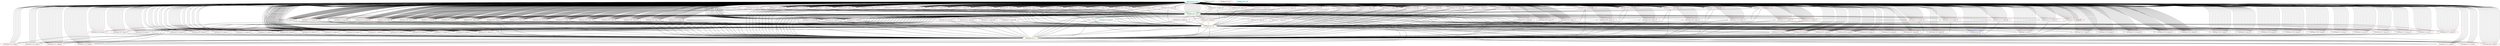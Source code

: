 graph {
"ASMConst(12)"[color=cyan,label="ASMConst(12).0"]
"VarName('t125',temp)"[color=brown,label="VarName('t125',temp).1"]
"VarName('t124',temp)"[color=brown,label="VarName('t124',temp).2"]
"ASMReg('edi')"[color=forestgreen,label="ASMReg('edi').3"]
"VarName('t121',temp)"[color=brown,label="VarName('t121',temp).4"]
"VarName('t120',temp)"[color=brown,label="VarName('t120',temp).5"]
"VarName('t123',temp)"[color=brown,label="VarName('t123',temp).6"]
"VarName('t122',temp)"[color=brown,label="VarName('t122',temp).7"]
"VarName('t84',temp)"[color=brown,label="VarName('t84',temp).8"]
"ASMReg('edx')"[color=yellow,label="ASMReg('edx').9"]
"VarName('t32',temp)"[color=brown,label="VarName('t32',temp).10"]
"VarName('t58',temp)"[color=brown,label="VarName('t58',temp).11"]
"VarName('t59',temp)"[color=brown,label="VarName('t59',temp).12"]
"VarName('t56',temp)"[color=brown,label="VarName('t56',temp).13"]
"VarName('t57',temp)"[color=brown,label="VarName('t57',temp).14"]
"VarName('t54',temp)"[color=brown,label="VarName('t54',temp).15"]
"VarName('t55',temp)"[color=brown,label="VarName('t55',temp).16"]
"VarName('t52',temp)"[color=brown,label="VarName('t52',temp).17"]
"VarName('y',user)"[color=brown,label="VarName('y',user).18"]
"VarName('t50',temp)"[color=brown,label="VarName('t50',temp).19"]
"VarName('t51',temp)"[color=brown,label="VarName('t51',temp).20"]
"VarName('a',user)"[color=brown,label="VarName('a',user).21"]
"VarName('t101',temp)"[color=brown,label="VarName('t101',temp).22"]
"ASMConst(12)"[color=cyan,label="ASMConst(12).23"]
"VarName('t38',temp)"[color=brown,label="VarName('t38',temp).24"]
"VarName('t39',temp)"[color=brown,label="VarName('t39',temp).25"]
"ASMConst(12)"[color=cyan,label="ASMConst(12).26"]
"VarName('t30',temp)"[color=brown,label="VarName('t30',temp).27"]
"VarName('t31',temp)"[color=brown,label="VarName('t31',temp).28"]
"ASMConst(12)"[color=cyan,label="ASMConst(12).29"]
"VarName('t33',temp)"[color=brown,label="VarName('t33',temp).30"]
"VarName('t34',temp)"[color=brown,label="VarName('t34',temp).31"]
"VarName('t35',temp)"[color=brown,label="VarName('t35',temp).32"]
"VarName('t36',temp)"[color=brown,label="VarName('t36',temp).33"]
"VarName('t37',temp)"[color=brown,label="VarName('t37',temp).34"]
"VarName('t49',temp)"[color=brown,label="VarName('t49',temp).35"]
"VarName('t48',temp)"[color=brown,label="VarName('t48',temp).36"]
"VarName('t45',temp)"[color=brown,label="VarName('t45',temp).37"]
"VarName('t44',temp)"[color=brown,label="VarName('t44',temp).38"]
"VarName('t47',temp)"[color=brown,label="VarName('t47',temp).39"]
"VarName('t46',temp)"[color=brown,label="VarName('t46',temp).40"]
"ASMConst(12)"[color=cyan,label="ASMConst(12).41"]
"VarName('t40',temp)"[color=brown,label="VarName('t40',temp).42"]
"VarName('t43',temp)"[color=brown,label="VarName('t43',temp).43"]
"VarName('t42',temp)"[color=brown,label="VarName('t42',temp).44"]
"ASMReg('esi')"[color=brown,label="ASMReg('esi').45"]
"VarName('t41',temp)"[color=brown,label="VarName('t41',temp).46"]
"ASMConst(12)"[color=cyan,label="ASMConst(12).47"]
"ASMReg('ebx')"[color=cyan,label="ASMReg('ebx').48"]
"ASMReg('esp')"[color=blue,label="ASMReg('esp').49"]
"ASMConst(12)"[color=cyan,label="ASMConst(12).50"]
"VarName('z',user)"[color=brown,label="VarName('z',user).51"]
"VarName('t107',temp)"[color=brown,label="VarName('t107',temp).52"]
"VarName('t106',temp)"[color=brown,label="VarName('t106',temp).53"]
"VarName('t105',temp)"[color=brown,label="VarName('t105',temp).54"]
"VarName('t104',temp)"[color=brown,label="VarName('t104',temp).55"]
"VarName('t103',temp)"[color=brown,label="VarName('t103',temp).56"]
"VarName('t102',temp)"[color=brown,label="VarName('t102',temp).57"]
"VarName('b',user)"[color=brown,label="VarName('b',user).58"]
"VarName('t100',temp)"[color=brown,label="VarName('t100',temp).59"]
"ASMConst(12)"[color=cyan,label="ASMConst(12).60"]
"VarName('t109',temp)"[color=brown,label="VarName('t109',temp).61"]
"VarName('t108',temp)"[color=brown,label="VarName('t108',temp).62"]
"ASMReg('ecx')"[color=orange,label="ASMReg('ecx').63"]
"VarName('t69',temp)"[color=brown,label="VarName('t69',temp).64"]
"VarName('t68',temp)"[color=brown,label="VarName('t68',temp).65"]
"VarName('t13',temp)"[color=brown,label="VarName('t13',temp).66"]
"VarName('t63',temp)"[color=brown,label="VarName('t63',temp).67"]
"VarName('t62',temp)"[color=brown,label="VarName('t62',temp).68"]
"VarName('t61',temp)"[color=brown,label="VarName('t61',temp).69"]
"VarName('t60',temp)"[color=brown,label="VarName('t60',temp).70"]
"VarName('t67',temp)"[color=brown,label="VarName('t67',temp).71"]
"VarName('t66',temp)"[color=brown,label="VarName('t66',temp).72"]
"VarName('t65',temp)"[color=brown,label="VarName('t65',temp).73"]
"VarName('t64',temp)"[color=brown,label="VarName('t64',temp).74"]
"VarName('t110',temp)"[color=brown,label="VarName('t110',temp).75"]
"VarName('t111',temp)"[color=brown,label="VarName('t111',temp).76"]
"VarName('t112',temp)"[color=brown,label="VarName('t112',temp).77"]
"VarName('t113',temp)"[color=brown,label="VarName('t113',temp).78"]
"VarName('t114',temp)"[color=brown,label="VarName('t114',temp).79"]
"VarName('t115',temp)"[color=brown,label="VarName('t115',temp).80"]
"VarName('t116',temp)"[color=brown,label="VarName('t116',temp).81"]
"VarName('t117',temp)"[color=brown,label="VarName('t117',temp).82"]
"VarName('t118',temp)"[color=brown,label="VarName('t118',temp).83"]
"VarName('t119',temp)"[color=brown,label="VarName('t119',temp).84"]
"VarName('t8',temp)"[color=brown,label="VarName('t8',temp).85"]
"VarName('t9',temp)"[color=brown,label="VarName('t9',temp).86"]
"VarName('t0',temp)"[color=cyan,label="VarName('t0',temp).87"]
"VarName('t1',temp)"[color=brown,label="VarName('t1',temp).88"]
"VarName('t2',temp)"[color=brown,label="VarName('t2',temp).89"]
"VarName('t3',temp)"[color=brown,label="VarName('t3',temp).90"]
"VarName('t4',temp)"[color=brown,label="VarName('t4',temp).91"]
"VarName('t5',temp)"[color=brown,label="VarName('t5',temp).92"]
"VarName('t6',temp)"[color=brown,label="VarName('t6',temp).93"]
"VarName('t53',temp)"[color=brown,label="VarName('t53',temp).94"]
"ASMConst(12)"[color=cyan,label="ASMConst(12).95"]
"VarName('t98',temp)"[color=brown,label="VarName('t98',temp).96"]
"VarName('t99',temp)"[color=brown,label="VarName('t99',temp).97"]
"VarName('c',user)"[color=brown,label="VarName('c',user).98"]
"VarName('t92',temp)"[color=brown,label="VarName('t92',temp).99"]
"VarName('t93',temp)"[color=brown,label="VarName('t93',temp).100"]
"VarName('t90',temp)"[color=brown,label="VarName('t90',temp).101"]
"VarName('t91',temp)"[color=brown,label="VarName('t91',temp).102"]
"VarName('t96',temp)"[color=brown,label="VarName('t96',temp).103"]
"VarName('t97',temp)"[color=brown,label="VarName('t97',temp).104"]
"VarName('t94',temp)"[color=brown,label="VarName('t94',temp).105"]
"VarName('t95',temp)"[color=brown,label="VarName('t95',temp).106"]
"VarName('t7',temp)"[color=brown,label="VarName('t7',temp).107"]
"VarName('t74',temp)"[color=brown,label="VarName('t74',temp).108"]
"ASMReg('eax')"[color=green,label="ASMReg('eax').109"]
"VarName('t76',temp)"[color=brown,label="VarName('t76',temp).110"]
"VarName('t77',temp)"[color=brown,label="VarName('t77',temp).111"]
"VarName('t70',temp)"[color=brown,label="VarName('t70',temp).112"]
"VarName('t71',temp)"[color=brown,label="VarName('t71',temp).113"]
"VarName('t72',temp)"[color=brown,label="VarName('t72',temp).114"]
"VarName('t73',temp)"[color=brown,label="VarName('t73',temp).115"]
"VarName('t78',temp)"[color=brown,label="VarName('t78',temp).116"]
"VarName('t79',temp)"[color=brown,label="VarName('t79',temp).117"]
"ASMConst(12)"[color=cyan,label="ASMConst(12).118"]
"VarName('t89',temp)"[color=brown,label="VarName('t89',temp).119"]
"VarName('t88',temp)"[color=brown,label="VarName('t88',temp).120"]
"VarName('t81',temp)"[color=brown,label="VarName('t81',temp).121"]
"VarName('t80',temp)"[color=brown,label="VarName('t80',temp).122"]
"VarName('t83',temp)"[color=brown,label="VarName('t83',temp).123"]
"VarName('t82',temp)"[color=brown,label="VarName('t82',temp).124"]
"VarName('t85',temp)"[color=brown,label="VarName('t85',temp).125"]
"ASMConst(12)"[color=green,label="ASMConst(12).126"]
"VarName('t87',temp)"[color=brown,label="VarName('t87',temp).127"]
"VarName('t86',temp)"[color=brown,label="VarName('t86',temp).128"]
"ASMConst(12)"[color=cyan,label="ASMConst(12).129"]
"VarName('t29',temp)"[color=brown,label="VarName('t29',temp).130"]
"VarName('t28',temp)"[color=brown,label="VarName('t28',temp).131"]
"VarName('t27',temp)"[color=brown,label="VarName('t27',temp).132"]
"VarName('t26',temp)"[color=brown,label="VarName('t26',temp).133"]
"VarName('t25',temp)"[color=brown,label="VarName('t25',temp).134"]
"VarName('t24',temp)"[color=brown,label="VarName('t24',temp).135"]
"VarName('t23',temp)"[color=brown,label="VarName('t23',temp).136"]
"VarName('t22',temp)"[color=brown,label="VarName('t22',temp).137"]
"VarName('t21',temp)"[color=brown,label="VarName('t21',temp).138"]
"VarName('t20',temp)"[color=brown,label="VarName('t20',temp).139"]
"VarName('x',user)"[color=brown,label="VarName('x',user).140"]
"ASMConst(12)"[color=cyan,label="ASMConst(12).141"]
"VarName('t12',temp)"[color=brown,label="VarName('t12',temp).142"]
"ASMConst(12)"[color=cyan,label="ASMConst(12).143"]
"VarName('t10',temp)"[color=brown,label="VarName('t10',temp).144"]
"VarName('t11',temp)"[color=brown,label="VarName('t11',temp).145"]
"VarName('t16',temp)"[color=brown,label="VarName('t16',temp).146"]
"VarName('t17',temp)"[color=brown,label="VarName('t17',temp).147"]
"VarName('t14',temp)"[color=brown,label="VarName('t14',temp).148"]
"VarName('t15',temp)"[color=brown,label="VarName('t15',temp).149"]
"ASMConst(12)"[color=cyan,label="ASMConst(12).150"]
"VarName('t18',temp)"[color=brown,label="VarName('t18',temp).151"]
"VarName('t19',temp)"[color=brown,label="VarName('t19',temp).152"]
"VarName('t75',temp)"[color=brown,label="VarName('t75',temp).153"]
"ASMConst(12)"[color=cyan,label="ASMConst(12).154"]

"ASMConst(12)" -- "VarName('t97',temp)"
"VarName('t103',temp)" -- "ASMConst(12)"
"ASMConst(12)" -- "VarName('t86',temp)"
"ASMConst(12)" -- "VarName('t13',temp)"
"ASMConst(12)" -- "VarName('t21',temp)"
"VarName('t18',temp)" -- "ASMReg('edx')"
"VarName('t53',temp)" -- "ASMConst(12)"
"ASMReg('eax')" -- "ASMConst(12)"
"ASMReg('ecx')" -- "VarName('t125',temp)"
"VarName('t113',temp)" -- "ASMConst(12)"
"ASMConst(12)" -- "VarName('t57',temp)"
"VarName('t118',temp)" -- "ASMConst(12)"
"ASMConst(12)" -- "VarName('y',user)"
"VarName('t78',temp)" -- "ASMConst(12)"
"VarName('t43',temp)" -- "ASMConst(12)"
"VarName('t106',temp)" -- "ASMReg('edx')"
"ASMConst(12)" -- "VarName('t124',temp)"
"ASMConst(12)" -- "VarName('t52',temp)"
"ASMReg('eax')" -- "VarName('t65',temp)"
"ASMConst(12)" -- "VarName('t94',temp)"
"ASMReg('eax')" -- "VarName('t33',temp)"
"ASMConst(12)" -- "VarName('t84',temp)"
"ASMConst(12)" -- "VarName('t118',temp)"
"ASMConst(12)" -- "VarName('t116',temp)"
"ASMReg('eax')" -- "VarName('t125',temp)"
"VarName('t65',temp)" -- "ASMConst(12)"
"VarName('t17',temp)" -- "ASMReg('ecx')"
"ASMReg('eax')" -- "VarName('t121',temp)"
"VarName('t96',temp)" -- "ASMReg('edx')"
"VarName('t63',temp)" -- "ASMReg('edx')"
"ASMConst(12)" -- "VarName('y',user)"
"VarName('t96',temp)" -- "ASMConst(12)"
"VarName('t71',temp)" -- "ASMConst(12)"
"ASMReg('ecx')" -- "VarName('t35',temp)"
"VarName('t110',temp)" -- "ASMConst(12)"
"ASMConst(12)" -- "VarName('t87',temp)"
"ASMConst(12)" -- "VarName('t95',temp)"
"ASMReg('ecx')" -- "VarName('t31',temp)"
"VarName('t76',temp)" -- "ASMReg('eax')"
"ASMConst(12)" -- "VarName('t99',temp)"
"ASMConst(12)" -- "ASMReg('esp')"
"ASMReg('eax')" -- "VarName('t36',temp)"
"ASMConst(12)" -- "VarName('t122',temp)"
"VarName('t61',temp)" -- "ASMConst(12)"
"VarName('t26',temp)" -- "ASMConst(12)"
"ASMConst(12)" -- "VarName('t68',temp)"
"VarName('t34',temp)" -- "ASMReg('edx')"
"ASMConst(12)" -- "VarName('t58',temp)"
"ASMConst(12)" -- "VarName('t63',temp)"
"ASMConst(12)" -- "VarName('t121',temp)"
"ASMConst(12)" -- "ASMReg('esp')"
"ASMConst(12)" -- "VarName('t67',temp)"
"ASMConst(12)" -- "VarName('t45',temp)"
"ASMConst(12)" -- "VarName('t55',temp)"
"ASMReg('eax')" -- "VarName('t84',temp)"
"VarName('t61',temp)" -- "ASMConst(12)"
"VarName('t91',temp)" -- "ASMConst(12)"
"ASMConst(12)" -- "VarName('t120',temp)"
"VarName('t119',temp)" -- "ASMConst(12)"
"VarName('t31',temp)" -- "ASMConst(12)"
"ASMReg('ecx')" -- "VarName('a',user)"
"VarName('t74',temp)" -- "ASMConst(12)"
"VarName('t82',temp)" -- "ASMConst(12)"
"ASMReg('eax')" -- "ASMConst(12)"
"ASMConst(12)" -- "ASMReg('eax')"
"VarName('t86',temp)" -- "ASMConst(12)"
"VarName('t100',temp)" -- "ASMConst(12)"
"ASMReg('ecx')" -- "VarName('t32',temp)"
"VarName('t70',temp)" -- "ASMConst(12)"
"VarName('t96',temp)" -- "ASMConst(12)"
"ASMConst(12)" -- "VarName('z',user)"
"VarName('t88',temp)" -- "ASMConst(12)"
"VarName('t28',temp)" -- "ASMReg('edx')"
"ASMConst(12)" -- "VarName('t90',temp)"
"ASMConst(12)" -- "VarName('t56',temp)"
"ASMReg('eax')" -- "VarName('t38',temp)"
"VarName('t83',temp)" -- "ASMConst(12)"
"ASMConst(12)" -- "VarName('t123',temp)"
"VarName('t102',temp)" -- "ASMConst(12)"
"VarName('t115',temp)" -- "ASMConst(12)"
"VarName('t74',temp)" -- "ASMConst(12)"
"ASMConst(12)" -- "VarName('t64',temp)"
"ASMConst(12)" -- "VarName('t68',temp)"
"VarName('t116',temp)" -- "ASMConst(12)"
"VarName('t112',temp)" -- "ASMConst(12)"
"ASMConst(12)" -- "VarName('t64',temp)"
"ASMReg('eax')" -- "VarName('t93',temp)"
"VarName('t100',temp)" -- "ASMReg('edx')"
"VarName('t96',temp)" -- "ASMConst(12)"
"ASMConst(12)" -- "VarName('t71',temp)"
"VarName('t77',temp)" -- "ASMReg('edx')"
"VarName('t81',temp)" -- "ASMReg('ecx')"
"VarName('t87',temp)" -- "ASMConst(12)"
"ASMConst(12)" -- "VarName('t99',temp)"
"VarName('c',user)" -- "ASMConst(12)"
"ASMConst(12)" -- "VarName('t114',temp)"
"VarName('t92',temp)" -- "ASMConst(12)"
"ASMConst(12)" -- "VarName('t116',temp)"
"VarName('b',user)" -- "ASMConst(12)"
"VarName('t69',temp)" -- "ASMConst(12)"
"ASMConst(12)" -- "VarName('t73',temp)"
"VarName('t106',temp)" -- "ASMConst(12)"
"ASMConst(12)" -- "VarName('t84',temp)"
"ASMConst(12)" -- "VarName('t113',temp)"
"ASMReg('esp')" -- "ASMConst(12)"
"VarName('t115',temp)" -- "ASMConst(12)"
"ASMConst(12)" -- "VarName('t51',temp)"
"VarName('t99',temp)" -- "ASMConst(12)"
"ASMReg('eax')" -- "VarName('t3',temp)"
"ASMConst(12)" -- "VarName('t19',temp)"
"VarName('t88',temp)" -- "ASMReg('ecx')"
"ASMReg('eax')" -- "VarName('t47',temp)"
"VarName('z',user)" -- "ASMConst(12)"
"VarName('t113',temp)" -- "ASMConst(12)"
"VarName('t110',temp)" -- "ASMConst(12)"
"ASMConst(12)" -- "VarName('t69',temp)"
"VarName('t102',temp)" -- "ASMConst(12)"
"ASMConst(12)" -- "VarName('t100',temp)"
"ASMReg('eax')" -- "VarName('t98',temp)"
"ASMConst(12)" -- "VarName('t78',temp)"
"ASMConst(12)" -- "VarName('t59',temp)"
"ASMConst(12)" -- "VarName('t98',temp)"
"ASMConst(12)" -- "VarName('t105',temp)"
"VarName('t93',temp)" -- "ASMConst(12)"
"VarName('t119',temp)" -- "ASMReg('edx')"
"VarName('x',user)" -- "ASMConst(12)"
"VarName('t82',temp)" -- "ASMConst(12)"
"ASMReg('ecx')" -- "VarName('t30',temp)"
"ASMConst(12)" -- "VarName('t120',temp)"
"VarName('t14',temp)" -- "ASMReg('ecx')"
"ASMConst(12)" -- "VarName('t59',temp)"
"VarName('t62',temp)" -- "ASMConst(12)"
"VarName('t91',temp)" -- "ASMReg('edx')"
"VarName('t23',temp)" -- "ASMReg('eax')"
"VarName('t24',temp)" -- "ASMConst(12)"
"ASMConst(12)" -- "VarName('z',user)"
"VarName('t100',temp)" -- "ASMConst(12)"
"ASMConst(12)" -- "VarName('t87',temp)"
"ASMConst(12)" -- "VarName('t58',temp)"
"ASMReg('eax')" -- "VarName('t116',temp)"
"ASMReg('eax')" -- "ASMConst(12)"
"ASMReg('eax')" -- "VarName('t4',temp)"
"ASMConst(12)" -- "VarName('t57',temp)"
"ASMConst(12)" -- "VarName('t60',temp)"
"VarName('t33',temp)" -- "ASMReg('edx')"
"ASMConst(12)" -- "VarName('t107',temp)"
"VarName('z',user)" -- "ASMConst(12)"
"ASMConst(12)" -- "VarName('t87',temp)"
"ASMReg('edx')" -- "VarName('t84',temp)"
"VarName('t104',temp)" -- "ASMConst(12)"
"ASMConst(12)" -- "VarName('t42',temp)"
"VarName('t119',temp)" -- "ASMConst(12)"
"ASMConst(12)" -- "VarName('t50',temp)"
"VarName('t106',temp)" -- "ASMConst(12)"
"VarName('c',user)" -- "ASMConst(12)"
"VarName('t90',temp)" -- "ASMConst(12)"
"ASMConst(12)" -- "VarName('t52',temp)"
"ASMReg('eax')" -- "VarName('t45',temp)"
"ASMConst(12)" -- "VarName('t106',temp)"
"VarName('t94',temp)" -- "ASMConst(12)"
"ASMConst(12)" -- "VarName('t78',temp)"
"VarName('t87',temp)" -- "ASMReg('eax')"
"VarName('t107',temp)" -- "ASMConst(12)"
"VarName('t100',temp)" -- "ASMConst(12)"
"ASMConst(12)" -- "VarName('t66',temp)"
"ASMConst(12)" -- "VarName('t114',temp)"
"VarName('t17',temp)" -- "ASMReg('eax')"
"ASMConst(12)" -- "VarName('y',user)"
"ASMConst(12)" -- "VarName('b',user)"
"VarName('t102',temp)" -- "ASMConst(12)"
"ASMReg('eax')" -- "VarName('t105',temp)"
"VarName('t105',temp)" -- "ASMConst(12)"
"ASMReg('eax')" -- "VarName('t99',temp)"
"ASMReg('ecx')" -- "VarName('t59',temp)"
"VarName('t36',temp)" -- "ASMConst(12)"
"VarName('t9',temp)" -- "ASMReg('edx')"
"ASMConst(12)" -- "VarName('t43',temp)"
"VarName('t97',temp)" -- "ASMReg('ecx')"
"VarName('t5',temp)" -- "ASMReg('edx')"
"ASMConst(12)" -- "VarName('t72',temp)"
"ASMConst(12)" -- "VarName('t65',temp)"
"ASMConst(12)" -- "VarName('t107',temp)"
"VarName('t115',temp)" -- "ASMConst(12)"
"VarName('t92',temp)" -- "ASMConst(12)"
"ASMConst(12)" -- "VarName('t55',temp)"
"ASMConst(12)" -- "VarName('t59',temp)"
"ASMConst(12)" -- "VarName('t106',temp)"
"VarName('t80',temp)" -- "ASMReg('ecx')"
"ASMReg('ecx')" -- "VarName('t104',temp)"
"VarName('t70',temp)" -- "ASMConst(12)"
"ASMConst(12)" -- "VarName('y',user)"
"VarName('x',user)" -- "ASMReg('ecx')"
"VarName('t25',temp)" -- "ASMReg('ecx')"
"VarName('t80',temp)" -- "ASMConst(12)"
"VarName('t78',temp)" -- "ASMReg('ecx')"
"ASMConst(12)" -- "VarName('z',user)"
"VarName('t89',temp)" -- "ASMConst(12)"
"ASMConst(12)" -- "VarName('t63',temp)"
"ASMReg('eax')" -- "VarName('t37',temp)"
"ASMConst(12)" -- "VarName('t116',temp)"
"ASMConst(12)" -- "VarName('t52',temp)"
"VarName('t97',temp)" -- "ASMConst(12)"
"ASMConst(12)" -- "VarName('t49',temp)"
"ASMConst(12)" -- "VarName('t121',temp)"
"ASMConst(12)" -- "VarName('t56',temp)"
"ASMConst(12)" -- "VarName('t48',temp)"
"ASMReg('eax')" -- "ASMConst(12)"
"VarName('t88',temp)" -- "ASMReg('edx')"
"ASMConst(12)" -- "VarName('t94',temp)"
"ASMConst(12)" -- "VarName('t92',temp)"
"ASMConst(12)" -- "VarName('t56',temp)"
"VarName('t27',temp)" -- "ASMReg('ecx')"
"ASMConst(12)" -- "VarName('t103',temp)"
"VarName('t70',temp)" -- "ASMReg('edx')"
"ASMConst(12)" -- "VarName('t70',temp)"
"ASMReg('eax')" -- "VarName('t34',temp)"
"VarName('t76',temp)" -- "ASMConst(12)"
"VarName('t86',temp)" -- "ASMConst(12)"
"VarName('t86',temp)" -- "ASMConst(12)"
"VarName('t100',temp)" -- "ASMConst(12)"
"ASMReg('eax')" -- "VarName('t32',temp)"
"ASMReg('eax')" -- "VarName('t53',temp)"
"VarName('t85',temp)" -- "ASMConst(12)"
"ASMConst(12)" -- "VarName('t91',temp)"
"VarName('t117',temp)" -- "ASMConst(12)"
"VarName('t45',temp)" -- "ASMConst(12)"
"VarName('t75',temp)" -- "ASMConst(12)"
"ASMConst(12)" -- "VarName('t107',temp)"
"ASMConst(12)" -- "VarName('t120',temp)"
"ASMConst(12)" -- "VarName('t64',temp)"
"ASMConst(12)" -- "VarName('t106',temp)"
"ASMConst(12)" -- "VarName('t110',temp)"
"ASMConst(12)" -- "VarName('t55',temp)"
"ASMConst(12)" -- "VarName('a',user)"
"ASMConst(12)" -- "VarName('t52',temp)"
"VarName('t9',temp)" -- "ASMReg('ecx')"
"ASMReg('ecx')" -- "VarName('t46',temp)"
"VarName('t94',temp)" -- "ASMReg('edx')"
"VarName('t68',temp)" -- "ASMConst(12)"
"VarName('t26',temp)" -- "ASMReg('eax')"
"ASMConst(12)" -- "VarName('t95',temp)"
"VarName('t73',temp)" -- "ASMReg('eax')"
"ASMConst(12)" -- "VarName('z',user)"
"ASMConst(12)" -- "VarName('t85',temp)"
"ASMConst(12)" -- "VarName('t79',temp)"
"VarName('t82',temp)" -- "ASMReg('eax')"
"VarName('t80',temp)" -- "ASMConst(12)"
"VarName('t81',temp)" -- "ASMConst(12)"
"ASMConst(12)" -- "VarName('t52',temp)"
"VarName('t115',temp)" -- "ASMConst(12)"
"ASMConst(12)" -- "VarName('t70',temp)"
"VarName('t116',temp)" -- "ASMReg('ecx')"
"ASMReg('ecx')" -- "VarName('t50',temp)"
"ASMConst(12)" -- "VarName('t49',temp)"
"ASMReg('eax')" -- "VarName('t58',temp)"
"ASMReg('eax')" -- "VarName('t62',temp)"
"VarName('t40',temp)" -- "ASMConst(12)"
"ASMConst(12)" -- "VarName('t91',temp)"
"VarName('t99',temp)" -- "ASMConst(12)"
"ASMConst(12)" -- "VarName('t83',temp)"
"ASMConst(12)" -- "VarName('t120',temp)"
"ASMConst(12)" -- "VarName('t100',temp)"
"VarName('t91',temp)" -- "ASMReg('ecx')"
"ASMConst(12)" -- "VarName('t109',temp)"
"VarName('t0',temp)" -- "ASMReg('edx')"
"ASMConst(12)" -- "VarName('t118',temp)"
"ASMConst(12)" -- "VarName('t104',temp)"
"VarName('a',user)" -- "ASMReg('edx')"
"ASMReg('ecx')" -- "VarName('t38',temp)"
"ASMConst(12)" -- "VarName('t82',temp)"
"VarName('t2',temp)" -- "ASMConst(12)"
"VarName('t92',temp)" -- "ASMConst(12)"
"ASMConst(12)" -- "VarName('t82',temp)"
"ASMConst(12)" -- "VarName('t25',temp)"
"ASMConst(12)" -- "VarName('t121',temp)"
"VarName('t78',temp)" -- "ASMConst(12)"
"ASMConst(12)" -- "VarName('t51',temp)"
"ASMConst(12)" -- "VarName('t62',temp)"
"VarName('t108',temp)" -- "ASMConst(12)"
"VarName('t67',temp)" -- "ASMConst(12)"
"ASMConst(12)" -- "VarName('t48',temp)"
"ASMConst(12)" -- "VarName('t39',temp)"
"ASMConst(12)" -- "VarName('t120',temp)"
"ASMConst(12)" -- "VarName('t56',temp)"
"ASMReg('eax')" -- "VarName('t69',temp)"
"VarName('t79',temp)" -- "ASMConst(12)"
"VarName('t89',temp)" -- "ASMConst(12)"
"VarName('t70',temp)" -- "ASMReg('eax')"
"VarName('t70',temp)" -- "ASMConst(12)"
"ASMConst(12)" -- "VarName('t109',temp)"
"ASMConst(12)" -- "VarName('t113',temp)"
"VarName('t64',temp)" -- "ASMConst(12)"
"ASMConst(12)" -- "VarName('t101',temp)"
"VarName('t111',temp)" -- "ASMConst(12)"
"VarName('t80',temp)" -- "ASMConst(12)"
"ASMConst(12)" -- "VarName('y',user)"
"ASMConst(12)" -- "VarName('t103',temp)"
"ASMConst(12)" -- "VarName('t119',temp)"
"ASMConst(12)" -- "VarName('t95',temp)"
"VarName('t26',temp)" -- "ASMReg('ecx')"
"VarName('t67',temp)" -- "ASMReg('edx')"
"VarName('t98',temp)" -- "ASMConst(12)"
"VarName('t119',temp)" -- "ASMConst(12)"
"ASMConst(12)" -- "VarName('t56',temp)"
"ASMConst(12)" -- "VarName('t67',temp)"
"ASMConst(12)" -- "VarName('z',user)"
"ASMReg('ecx')" -- "VarName('t120',temp)"
"ASMConst(12)" -- "VarName('t53',temp)"
"ASMConst(12)" -- "VarName('t116',temp)"
"VarName('t81',temp)" -- "ASMConst(12)"
"ASMConst(12)" -- "VarName('t67',temp)"
"VarName('t60',temp)" -- "ASMConst(12)"
"ASMConst(12)" -- "VarName('t47',temp)"
"ASMConst(12)" -- "VarName('t113',temp)"
"ASMConst(12)" -- "VarName('y',user)"
"VarName('t82',temp)" -- "ASMConst(12)"
"VarName('c',user)" -- "ASMConst(12)"
"VarName('t95',temp)" -- "ASMConst(12)"
"ASMConst(12)" -- "VarName('t70',temp)"
"ASMConst(12)" -- "VarName('t93',temp)"
"ASMConst(12)" -- "VarName('t56',temp)"
"ASMConst(12)" -- "VarName('c',user)"
"VarName('x',user)" -- "ASMConst(12)"
"ASMConst(12)" -- "VarName('t52',temp)"
"ASMReg('eax')" -- "VarName('a',user)"
"ASMReg('eax')" -- "VarName('t118',temp)"
"VarName('t72',temp)" -- "ASMConst(12)"
"VarName('t99',temp)" -- "ASMConst(12)"
"ASMConst(12)" -- "VarName('t68',temp)"
"ASMConst(12)" -- "VarName('t54',temp)"
"ASMConst(12)" -- "VarName('t114',temp)"
"VarName('t72',temp)" -- "ASMReg('ecx')"
"VarName('t100',temp)" -- "ASMConst(12)"
"VarName('t117',temp)" -- "ASMReg('ecx')"
"ASMConst(12)" -- "VarName('t60',temp)"
"ASMReg('eax')" -- "ASMReg('esp')"
"ASMConst(12)" -- "VarName('t79',temp)"
"VarName('t53',temp)" -- "ASMConst(12)"
"ASMConst(12)" -- "VarName('t48',temp)"
"ASMReg('eax')" -- "VarName('t30',temp)"
"VarName('t65',temp)" -- "ASMConst(12)"
"ASMReg('ecx')" -- "VarName('y',user)"
"VarName('t64',temp)" -- "ASMReg('edx')"
"ASMConst(12)" -- "VarName('t108',temp)"
"ASMConst(12)" -- "VarName('t112',temp)"
"ASMConst(12)" -- "VarName('t108',temp)"
"ASMConst(12)" -- "VarName('t74',temp)"
"ASMReg('eax')" -- "VarName('t97',temp)"
"ASMConst(12)" -- "VarName('t79',temp)"
"ASMConst(12)" -- "VarName('t117',temp)"
"ASMReg('eax')" -- "ASMReg('ecx')"
"ASMConst(12)" -- "VarName('t74',temp)"
"ASMConst(12)" -- "VarName('t100',temp)"
"ASMConst(12)" -- "VarName('t88',temp)"
"ASMReg('eax')" -- "VarName('t111',temp)"
"ASMReg('eax')" -- "VarName('t7',temp)"
"ASMConst(12)" -- "VarName('t121',temp)"
"VarName('t19',temp)" -- "ASMConst(12)"
"ASMReg('eax')" -- "VarName('t102',temp)"
"VarName('t104',temp)" -- "ASMConst(12)"
"VarName('t108',temp)" -- "ASMConst(12)"
"ASMConst(12)" -- "VarName('t78',temp)"
"ASMConst(12)" -- "VarName('t69',temp)"
"ASMConst(12)" -- "VarName('t70',temp)"
"VarName('t107',temp)" -- "ASMReg('edx')"
"VarName('t88',temp)" -- "ASMConst(12)"
"ASMConst(12)" -- "VarName('t55',temp)"
"VarName('t58',temp)" -- "ASMReg('edx')"
"VarName('t83',temp)" -- "ASMConst(12)"
"ASMConst(12)" -- "VarName('a',user)"
"ASMConst(12)" -- "VarName('t101',temp)"
"ASMConst(12)" -- "VarName('t74',temp)"
"VarName('t64',temp)" -- "ASMConst(12)"
"VarName('t29',temp)" -- "ASMReg('eax')"
"ASMReg('eax')" -- "VarName('t46',temp)"
"ASMConst(12)" -- "VarName('t101',temp)"
"VarName('t79',temp)" -- "ASMConst(12)"
"VarName('t97',temp)" -- "ASMConst(12)"
"VarName('t117',temp)" -- "ASMConst(12)"
"ASMConst(12)" -- "VarName('a',user)"
"VarName('t12',temp)" -- "ASMReg('eax')"
"ASMConst(12)" -- "VarName('t83',temp)"
"ASMReg('esp')" -- "ASMConst(12)"
"ASMConst(12)" -- "VarName('t121',temp)"
"VarName('t99',temp)" -- "ASMReg('edx')"
"VarName('t95',temp)" -- "ASMReg('edx')"
"VarName('t27',temp)" -- "ASMConst(12)"
"ASMConst(12)" -- "VarName('t46',temp)"
"VarName('z',user)" -- "ASMReg('edx')"
"ASMConst(12)" -- "VarName('t104',temp)"
"VarName('t35',temp)" -- "ASMConst(12)"
"ASMConst(12)" -- "VarName('b',user)"
"ASMConst(12)" -- "VarName('t60',temp)"
"ASMConst(12)" -- "VarName('t26',temp)"
"ASMConst(12)" -- "VarName('t77',temp)"
"ASMConst(12)" -- "VarName('t46',temp)"
"VarName('t25',temp)" -- "ASMReg('edx')"
"VarName('t66',temp)" -- "ASMConst(12)"
"VarName('t72',temp)" -- "ASMReg('edx')"
"VarName('t37',temp)" -- "ASMReg('edx')"
"VarName('t62',temp)" -- "ASMConst(12)"
"VarName('t119',temp)" -- "ASMConst(12)"
"ASMReg('ecx')" -- "VarName('t101',temp)"
"ASMConst(12)" -- "VarName('t51',temp)"
"ASMReg('eax')" -- "VarName('t41',temp)"
"VarName('t82',temp)" -- "ASMConst(12)"
"VarName('z',user)" -- "ASMConst(12)"
"ASMConst(12)" -- "ASMReg('eax')"
"VarName('x',user)" -- "ASMConst(12)"
"VarName('t68',temp)" -- "ASMConst(12)"
"VarName('t65',temp)" -- "ASMConst(12)"
"VarName('b',user)" -- "ASMConst(12)"
"ASMConst(12)" -- "VarName('t110',temp)"
"ASMConst(12)" -- "VarName('t72',temp)"
"ASMReg('eax')" -- "VarName('t101',temp)"
"ASMConst(12)" -- "VarName('t105',temp)"
"ASMConst(12)" -- "VarName('t30',temp)"
"VarName('t75',temp)" -- "ASMConst(12)"
"ASMReg('ecx')" -- "VarName('t123',temp)"
"ASMConst(12)" -- "VarName('t110',temp)"
"VarName('t107',temp)" -- "ASMConst(12)"
"ASMConst(12)" -- "VarName('t46',temp)"
"ASMConst(12)" -- "VarName('t106',temp)"
"ASMConst(12)" -- "VarName('t73',temp)"
"VarName('t67',temp)" -- "ASMConst(12)"
"ASMConst(12)" -- "VarName('t59',temp)"
"VarName('t67',temp)" -- "ASMConst(12)"
"VarName('t98',temp)" -- "ASMReg('ecx')"
"ASMConst(12)" -- "VarName('t102',temp)"
"VarName('t65',temp)" -- "ASMConst(12)"
"ASMReg('ecx')" -- "VarName('t108',temp)"
"ASMConst(12)" -- "VarName('t115',temp)"
"ASMReg('eax')" -- "VarName('t48',temp)"
"ASMReg('eax')" -- "VarName('t56',temp)"
"VarName('t115',temp)" -- "ASMConst(12)"
"ASMConst(12)" -- "VarName('t49',temp)"
"VarName('t87',temp)" -- "ASMReg('ecx')"
"ASMConst(12)" -- "VarName('t67',temp)"
"ASMConst(12)" -- "VarName('t103',temp)"
"ASMConst(12)" -- "VarName('t106',temp)"
"VarName('t64',temp)" -- "ASMConst(12)"
"ASMConst(12)" -- "VarName('t112',temp)"
"ASMReg('edx')" -- "VarName('t121',temp)"
"VarName('c',user)" -- "ASMConst(12)"
"VarName('t99',temp)" -- "ASMReg('ecx')"
"ASMReg('ecx')" -- "VarName('t56',temp)"
"ASMConst(12)" -- "VarName('t85',temp)"
"VarName('t24',temp)" -- "ASMReg('ecx')"
"ASMReg('ecx')" -- "VarName('t43',temp)"
"ASMConst(12)" -- "VarName('t90',temp)"
"VarName('t113',temp)" -- "ASMConst(12)"
"ASMConst(12)" -- "VarName('t52',temp)"
"VarName('t20',temp)" -- "ASMReg('edx')"
"ASMConst(12)" -- "VarName('t74',temp)"
"VarName('t53',temp)" -- "ASMReg('ecx')"
"ASMConst(12)" -- "VarName('a',user)"
"VarName('t112',temp)" -- "ASMConst(12)"
"VarName('t63',temp)" -- "ASMConst(12)"
"VarName('x',user)" -- "ASMConst(12)"
"ASMConst(12)" -- "VarName('t15',temp)"
"VarName('t22',temp)" -- "ASMReg('ecx')"
"ASMConst(12)" -- "VarName('t69',temp)"
"VarName('t118',temp)" -- "ASMReg('edx')"
"VarName('t90',temp)" -- "ASMConst(12)"
"VarName('t83',temp)" -- "ASMConst(12)"
"VarName('t43',temp)" -- "ASMReg('edx')"
"VarName('t97',temp)" -- "ASMConst(12)"
"VarName('t47',temp)" -- "ASMReg('edx')"
"VarName('t89',temp)" -- "ASMConst(12)"
"VarName('t86',temp)" -- "ASMReg('eax')"
"ASMConst(12)" -- "VarName('t65',temp)"
"ASMConst(12)" -- "VarName('t103',temp)"
"VarName('t2',temp)" -- "ASMReg('ecx')"
"VarName('t22',temp)" -- "ASMReg('eax')"
"VarName('t25',temp)" -- "ASMConst(12)"
"ASMConst(12)" -- "VarName('t116',temp)"
"ASMConst(12)" -- "VarName('t101',temp)"
"ASMConst(12)" -- "VarName('t59',temp)"
"VarName('t71',temp)" -- "ASMConst(12)"
"ASMConst(12)" -- "VarName('t48',temp)"
"VarName('t80',temp)" -- "ASMConst(12)"
"ASMConst(12)" -- "VarName('t124',temp)"
"VarName('t78',temp)" -- "ASMConst(12)"
"ASMConst(12)" -- "VarName('t99',temp)"
"ASMConst(12)" -- "VarName('t81',temp)"
"ASMReg('ecx')" -- "VarName('t36',temp)"
"ASMConst(12)" -- "VarName('t108',temp)"
"ASMConst(12)" -- "VarName('t81',temp)"
"ASMConst(12)" -- "VarName('t10',temp)"
"ASMConst(12)" -- "VarName('t20',temp)"
"ASMConst(12)" -- "ASMReg('esp')"
"VarName('t30',temp)" -- "ASMConst(12)"
"VarName('t16',temp)" -- "ASMReg('eax')"
"ASMConst(12)" -- "VarName('t56',temp)"
"VarName('t98',temp)" -- "ASMReg('edx')"
"VarName('t26',temp)" -- "ASMReg('edx')"
"VarName('t97',temp)" -- "ASMConst(12)"
"VarName('t99',temp)" -- "ASMConst(12)"
"ASMConst(12)" -- "VarName('t60',temp)"
"ASMConst(12)" -- "VarName('t53',temp)"
"ASMReg('eax')" -- "VarName('t66',temp)"
"VarName('t93',temp)" -- "ASMConst(12)"
"ASMConst(12)" -- "VarName('t95',temp)"
"ASMConst(12)" -- "VarName('t88',temp)"
"VarName('t114',temp)" -- "ASMConst(12)"
"VarName('t75',temp)" -- "ASMConst(12)"
"ASMConst(12)" -- "VarName('t119',temp)"
"ASMConst(12)" -- "VarName('z',user)"
"ASMReg('eax')" -- "ASMConst(12)"
"VarName('t48',temp)" -- "ASMConst(12)"
"ASMConst(12)" -- "VarName('t108',temp)"
"VarName('t91',temp)" -- "ASMConst(12)"
"VarName('t75',temp)" -- "ASMConst(12)"
"VarName('t105',temp)" -- "ASMConst(12)"
"VarName('t64',temp)" -- "ASMConst(12)"
"VarName('t8',temp)" -- "ASMReg('edx')"
"ASMConst(12)" -- "VarName('t86',temp)"
"VarName('t4',temp)" -- "ASMReg('edx')"
"ASMConst(12)" -- "VarName('t96',temp)"
"ASMConst(12)" -- "VarName('t29',temp)"
"ASMReg('eax')" -- "VarName('t39',temp)"
"ASMConst(12)" -- "VarName('t55',temp)"
"ASMConst(12)" -- "VarName('t62',temp)"
"ASMConst(12)" -- "VarName('t118',temp)"
"ASMReg('eax')" -- "VarName('t64',temp)"
"ASMConst(12)" -- "VarName('t66',temp)"
"VarName('t92',temp)" -- "ASMReg('ecx')"
"ASMConst(12)" -- "VarName('t44',temp)"
"VarName('t59',temp)" -- "ASMReg('edx')"
"ASMConst(12)" -- "VarName('t94',temp)"
"ASMReg('esp')" -- "ASMConst(12)"
"ASMReg('eax')" -- "VarName('c',user)"
"VarName('t81',temp)" -- "ASMConst(12)"
"VarName('t23',temp)" -- "ASMReg('ecx')"
"ASMConst(12)" -- "VarName('c',user)"
"VarName('t61',temp)" -- "ASMConst(12)"
"VarName('t100',temp)" -- "ASMConst(12)"
"ASMConst(12)" -- "VarName('t67',temp)"
"ASMConst(12)" -- "VarName('t110',temp)"
"VarName('t108',temp)" -- "ASMReg('edx')"
"VarName('t3',temp)" -- "ASMConst(12)"
"ASMConst(12)" -- "VarName('t111',temp)"
"VarName('t116',temp)" -- "ASMConst(12)"
"VarName('t96',temp)" -- "ASMConst(12)"
"ASMConst(12)" -- "VarName('t55',temp)"
"VarName('t76',temp)" -- "ASMConst(12)"
"VarName('t105',temp)" -- "ASMConst(12)"
"ASMConst(12)" -- "VarName('t96',temp)"
"VarName('b',user)" -- "ASMReg('edx')"
"VarName('t64',temp)" -- "ASMReg('ecx')"
"VarName('t89',temp)" -- "ASMReg('edx')"
"ASMConst(12)" -- "VarName('t91',temp)"
"ASMConst(12)" -- "VarName('t57',temp)"
"VarName('t97',temp)" -- "ASMConst(12)"
"ASMConst(12)" -- "VarName('t34',temp)"
"ASMConst(12)" -- "VarName('t73',temp)"
"ASMReg('ecx')" -- "VarName('t124',temp)"
"ASMConst(12)" -- "VarName('t111',temp)"
"VarName('t105',temp)" -- "ASMConst(12)"
"VarName('t11',temp)" -- "ASMReg('eax')"
"VarName('t80',temp)" -- "ASMConst(12)"
"ASMConst(12)" -- "VarName('t44',temp)"
"ASMConst(12)" -- "VarName('t76',temp)"
"VarName('t76',temp)" -- "ASMReg('ecx')"
"ASMReg('eax')" -- "VarName('t92',temp)"
"VarName('t73',temp)" -- "ASMReg('edx')"
"VarName('t102',temp)" -- "ASMConst(12)"
"ASMConst(12)" -- "VarName('t70',temp)"
"VarName('t113',temp)" -- "ASMConst(12)"
"ASMConst(12)" -- "VarName('t117',temp)"
"VarName('t44',temp)" -- "ASMReg('edx')"
"VarName('t85',temp)" -- "ASMConst(12)"
"ASMConst(12)" -- "VarName('t117',temp)"
"VarName('t63',temp)" -- "ASMConst(12)"
"VarName('t120',temp)" -- "ASMConst(12)"
"VarName('t46',temp)" -- "ASMConst(12)"
"ASMConst(12)" -- "VarName('t52',temp)"
"VarName('t77',temp)" -- "ASMConst(12)"
"VarName('x',user)" -- "ASMReg('eax')"
"VarName('t62',temp)" -- "ASMConst(12)"
"VarName('t113',temp)" -- "ASMReg('ecx')"
"VarName('t68',temp)" -- "ASMConst(12)"
"VarName('t110',temp)" -- "ASMReg('ecx')"
"ASMReg('eax')" -- "VarName('t2',temp)"
"ASMConst(12)" -- "VarName('b',user)"
"ASMConst(12)" -- "VarName('t59',temp)"
"ASMConst(12)" -- "VarName('t39',temp)"
"VarName('t81',temp)" -- "ASMConst(12)"
"ASMConst(12)" -- "VarName('t118',temp)"
"VarName('t115',temp)" -- "ASMConst(12)"
"ASMConst(12)" -- "VarName('t106',temp)"
"ASMConst(12)" -- "VarName('t41',temp)"
"VarName('t14',temp)" -- "ASMConst(12)"
"VarName('t81',temp)" -- "ASMConst(12)"
"VarName('t91',temp)" -- "ASMConst(12)"
"VarName('t114',temp)" -- "ASMConst(12)"
"VarName('t41',temp)" -- "ASMConst(12)"
"VarName('t83',temp)" -- "ASMReg('edx')"
"VarName('t92',temp)" -- "ASMConst(12)"
"ASMConst(12)" -- "VarName('t104',temp)"
"VarName('t10',temp)" -- "ASMConst(12)"
"ASMConst(12)" -- "VarName('t117',temp)"
"VarName('t39',temp)" -- "ASMReg('edx')"
"VarName('t77',temp)" -- "ASMConst(12)"
"ASMConst(12)" -- "VarName('y',user)"
"VarName('t96',temp)" -- "ASMConst(12)"
"ASMConst(12)" -- "VarName('t117',temp)"
"ASMConst(12)" -- "VarName('t84',temp)"
"ASMConst(12)" -- "VarName('t59',temp)"
"VarName('t13',temp)" -- "ASMReg('ecx')"
"ASMReg('eax')" -- "VarName('t115',temp)"
"VarName('t3',temp)" -- "ASMReg('edx')"
"ASMConst(12)" -- "ASMReg('esp')"
"ASMConst(12)" -- "VarName('t56',temp)"
"ASMConst(12)" -- "VarName('t45',temp)"
"ASMConst(12)" -- "VarName('t14',temp)"
"ASMConst(12)" -- "VarName('t61',temp)"
"VarName('t98',temp)" -- "ASMConst(12)"
"VarName('t91',temp)" -- "ASMConst(12)"
"VarName('t53',temp)" -- "ASMConst(12)"
"ASMConst(12)" -- "VarName('t63',temp)"
"VarName('t71',temp)" -- "ASMConst(12)"
"ASMConst(12)" -- "VarName('t74',temp)"
"ASMConst(12)" -- "VarName('t43',temp)"
"ASMConst(12)" -- "VarName('t51',temp)"
"VarName('t87',temp)" -- "ASMConst(12)"
"VarName('t24',temp)" -- "ASMReg('eax')"
"ASMReg('eax')" -- "VarName('b',user)"
"VarName('t71',temp)" -- "ASMConst(12)"
"VarName('t113',temp)" -- "ASMConst(12)"
"VarName('t71',temp)" -- "ASMReg('eax')"
"ASMReg('ecx')" -- "VarName('t102',temp)"
"ASMReg('eax')" -- "ASMConst(12)"
"ASMReg('eax')" -- "VarName('t8',temp)"
"VarName('t42',temp)" -- "ASMReg('edx')"
"ASMReg('eax')" -- "VarName('t42',temp)"
"ASMConst(12)" -- "VarName('t105',temp)"
"VarName('t17',temp)" -- "ASMReg('edx')"
"ASMConst(12)" -- "VarName('t84',temp)"
"VarName('t63',temp)" -- "ASMReg('ecx')"
"ASMConst(12)" -- "VarName('t120',temp)"
"ASMConst(12)" -- "VarName('t69',temp)"
"ASMReg('eax')" -- "VarName('t106',temp)"
"ASMConst(12)" -- "VarName('t120',temp)"
"VarName('t65',temp)" -- "ASMReg('ecx')"
"ASMReg('ecx')" -- "VarName('t58',temp)"
"VarName('t115',temp)" -- "ASMReg('edx')"
"VarName('t78',temp)" -- "ASMConst(12)"
"ASMConst(12)" -- "VarName('t42',temp)"
"ASMReg('ecx')" -- "VarName('t49',temp)"
"ASMConst(12)" -- "VarName('t78',temp)"
"VarName('t117',temp)" -- "ASMConst(12)"
"ASMConst(12)" -- "VarName('t64',temp)"
"ASMConst(12)" -- "VarName('t58',temp)"
"VarName('t92',temp)" -- "ASMConst(12)"
"VarName('t107',temp)" -- "ASMConst(12)"
"ASMConst(12)" -- "VarName('t47',temp)"
"VarName('t73',temp)" -- "ASMConst(12)"
"VarName('t68',temp)" -- "ASMReg('edx')"
"ASMConst(12)" -- "VarName('t54',temp)"
"ASMConst(12)" -- "VarName('t107',temp)"
"VarName('t106',temp)" -- "ASMConst(12)"
"VarName('t86',temp)" -- "ASMConst(12)"
"ASMConst(12)" -- "VarName('t107',temp)"
"ASMReg('eax')" -- "VarName('t60',temp)"
"ASMConst(12)" -- "VarName('t84',temp)"
"ASMReg('ecx')" -- "VarName('t105',temp)"
"VarName('x',user)" -- "ASMConst(12)"
"ASMReg('eax')" -- "VarName('t55',temp)"
"ASMConst(12)" -- "VarName('t90',temp)"
"VarName('t83',temp)" -- "ASMConst(12)"
"VarName('t74',temp)" -- "ASMConst(12)"
"ASMConst(12)" -- "VarName('t77',temp)"
"ASMConst(12)" -- "VarName('t101',temp)"
"ASMConst(12)" -- "VarName('t115',temp)"
"VarName('t88',temp)" -- "ASMConst(12)"
"VarName('t106',temp)" -- "ASMConst(12)"
"ASMReg('ecx')" -- "VarName('t51',temp)"
"ASMConst(12)" -- "VarName('t53',temp)"
"ASMReg('ecx')" -- "VarName('t40',temp)"
"VarName('t69',temp)" -- "ASMConst(12)"
"ASMConst(12)" -- "VarName('t93',temp)"
"ASMConst(12)" -- "VarName('t93',temp)"
"VarName('t79',temp)" -- "ASMConst(12)"
"VarName('t83',temp)" -- "ASMConst(12)"
"ASMConst(12)" -- "VarName('t102',temp)"
"ASMConst(12)" -- "VarName('t77',temp)"
"ASMConst(12)" -- "ASMReg('esp')"
"ASMConst(12)" -- "VarName('t66',temp)"
"VarName('t72',temp)" -- "ASMConst(12)"
"VarName('t72',temp)" -- "ASMConst(12)"
"VarName('t101',temp)" -- "ASMConst(12)"
"ASMConst(12)" -- "VarName('t122',temp)"
"VarName('t80',temp)" -- "ASMReg('edx')"
"VarName('t119',temp)" -- "ASMConst(12)"
"ASMReg('eax')" -- "VarName('t31',temp)"
"ASMReg('eax')" -- "VarName('t52',temp)"
"VarName('t81',temp)" -- "ASMConst(12)"
"VarName('t110',temp)" -- "ASMConst(12)"
"ASMConst(12)" -- "VarName('t48',temp)"
"VarName('t96',temp)" -- "ASMReg('ecx')"
"VarName('z',user)" -- "ASMConst(12)"
"ASMConst(12)" -- "VarName('t106',temp)"
"VarName('t88',temp)" -- "ASMConst(12)"
"ASMConst(12)" -- "VarName('t107',temp)"
"VarName('t94',temp)" -- "ASMConst(12)"
"ASMReg('edx')" -- "VarName('t125',temp)"
"ASMReg('eax')" -- "ASMReg('edx')"
"ASMConst(12)" -- "VarName('t47',temp)"
"VarName('t42',temp)" -- "ASMConst(12)"
"ASMReg('ecx')" -- "VarName('t47',temp)"
"VarName('t17',temp)" -- "ASMConst(12)"
"VarName('t114',temp)" -- "ASMConst(12)"
"VarName('t18',temp)" -- "ASMConst(12)"
"VarName('t91',temp)" -- "ASMConst(12)"
"ASMConst(12)" -- "VarName('t84',temp)"
"VarName('t70',temp)" -- "ASMReg('ecx')"
"VarName('t108',temp)" -- "ASMConst(12)"
"VarName('t68',temp)" -- "ASMReg('ecx')"
"ASMConst(12)" -- "VarName('t51',temp)"
"ASMReg('eax')" -- "ASMConst(12)"
"VarName('t76',temp)" -- "ASMReg('edx')"
"ASMReg('ecx')" -- "VarName('t48',temp)"
"ASMConst(12)" -- "VarName('t57',temp)"
"ASMReg('eax')" -- "VarName('t124',temp)"
"VarName('t115',temp)" -- "ASMConst(12)"
"ASMConst(12)" -- "VarName('t80',temp)"
"ASMReg('eax')" -- "VarName('t63',temp)"
"VarName('t53',temp)" -- "ASMConst(12)"
"ASMConst(12)" -- "VarName('t96',temp)"
"VarName('t116',temp)" -- "ASMConst(12)"
"ASMConst(12)" -- "VarName('t82',temp)"
"ASMReg('ecx')" -- "VarName('t34',temp)"
"VarName('t103',temp)" -- "ASMConst(12)"
"VarName('t75',temp)" -- "ASMReg('eax')"
"ASMReg('esp')" -- "ASMConst(12)"
"ASMConst(12)" -- "VarName('t105',temp)"
"ASMConst(12)" -- "VarName('t33',temp)"
"ASMConst(12)" -- "VarName('t55',temp)"
"ASMConst(12)" -- "VarName('t109',temp)"
"VarName('t116',temp)" -- "ASMConst(12)"
"VarName('t80',temp)" -- "ASMConst(12)"
"VarName('t34',temp)" -- "ASMConst(12)"
"ASMConst(12)" -- "VarName('t24',temp)"
"ASMConst(12)" -- "VarName('t120',temp)"
"ASMConst(12)" -- "VarName('t50',temp)"
"VarName('t63',temp)" -- "ASMConst(12)"
"ASMConst(12)" -- "VarName('t61',temp)"
"ASMConst(12)" -- "VarName('t115',temp)"
"VarName('t9',temp)" -- "ASMConst(12)"
"ASMConst(12)" -- "VarName('t97',temp)"
"VarName('t104',temp)" -- "ASMConst(12)"
"ASMConst(12)" -- "VarName('t46',temp)"
"VarName('t22',temp)" -- "ASMReg('edx')"
"ASMConst(12)" -- "VarName('t108',temp)"
"ASMConst(12)" -- "VarName('t114',temp)"
"VarName('t108',temp)" -- "ASMConst(12)"
"VarName('t110',temp)" -- "ASMConst(12)"
"VarName('t66',temp)" -- "ASMConst(12)"
"ASMConst(12)" -- "VarName('c',user)"
"VarName('t16',temp)" -- "ASMReg('ecx')"
"VarName('y',user)" -- "ASMConst(12)"
"VarName('t97',temp)" -- "ASMConst(12)"
"VarName('t28',temp)" -- "ASMConst(12)"
"ASMConst(12)" -- "VarName('t95',temp)"
"ASMConst(12)" -- "VarName('t102',temp)"
"VarName('t74',temp)" -- "ASMConst(12)"
"VarName('t29',temp)" -- "ASMReg('ecx')"
"VarName('t62',temp)" -- "ASMConst(12)"
"VarName('c',user)" -- "ASMReg('ecx')"
"ASMConst(12)" -- "VarName('t80',temp)"
"VarName('t93',temp)" -- "ASMReg('ecx')"
"ASMConst(12)" -- "VarName('t69',temp)"
"ASMReg('ecx')" -- "VarName('t121',temp)"
"ASMConst(12)" -- "ASMReg('esp')"
"ASMConst(12)" -- "VarName('b',user)"
"ASMConst(12)" -- "VarName('t66',temp)"
"ASMReg('eax')" -- "VarName('t91',temp)"
"VarName('t86',temp)" -- "ASMConst(12)"
"VarName('t109',temp)" -- "ASMConst(12)"
"ASMConst(12)" -- "VarName('t43',temp)"
"VarName('t76',temp)" -- "ASMConst(12)"
"ASMConst(12)" -- "VarName('t114',temp)"
"ASMConst(12)" -- "VarName('t103',temp)"
"VarName('t118',temp)" -- "ASMConst(12)"
"VarName('t69',temp)" -- "ASMConst(12)"
"ASMConst(12)" -- "VarName('t114',temp)"
"VarName('t87',temp)" -- "ASMConst(12)"
"ASMConst(12)" -- "VarName('t109',temp)"
"VarName('t62',temp)" -- "ASMConst(12)"
"VarName('t11',temp)" -- "ASMConst(12)"
"VarName('t109',temp)" -- "ASMConst(12)"
"ASMConst(12)" -- "VarName('y',user)"
"ASMConst(12)" -- "VarName('t71',temp)"
"VarName('t71',temp)" -- "ASMConst(12)"
"ASMConst(12)" -- "VarName('t92',temp)"
"ASMConst(12)" -- "VarName('t57',temp)"
"ASMReg('ecx')" -- "VarName('t84',temp)"
"VarName('t87',temp)" -- "ASMConst(12)"
"VarName('t118',temp)" -- "ASMConst(12)"
"VarName('t79',temp)" -- "ASMReg('ecx')"
"ASMConst(12)" -- "VarName('t53',temp)"
"ASMConst(12)" -- "VarName('t101',temp)"
"VarName('t67',temp)" -- "ASMReg('ecx')"
"VarName('t71',temp)" -- "ASMReg('ecx')"
"VarName('t118',temp)" -- "ASMConst(12)"
"ASMReg('edx')" -- "VarName('t123',temp)"
"ASMConst(12)" -- "VarName('t115',temp)"
"ASMConst(12)" -- "VarName('t73',temp)"
"VarName('t87',temp)" -- "ASMConst(12)"
"VarName('t19',temp)" -- "ASMReg('edx')"
"ASMConst(12)" -- "VarName('t42',temp)"
"ASMReg('eax')" -- "VarName('t96',temp)"
"ASMConst(12)" -- "VarName('t49',temp)"
"ASMConst(12)" -- "VarName('t74',temp)"
"ASMConst(12)" -- "VarName('t107',temp)"
"VarName('t73',temp)" -- "ASMConst(12)"
"ASMConst(12)" -- "VarName('t111',temp)"
"VarName('t67',temp)" -- "ASMConst(12)"
"ASMConst(12)" -- "VarName('t113',temp)"
"ASMConst(12)" -- "VarName('a',user)"
"VarName('t114',temp)" -- "ASMConst(12)"
"ASMConst(12)" -- "VarName('t78',temp)"
"ASMConst(12)" -- "VarName('t93',temp)"
"VarName('t40',temp)" -- "ASMReg('edx')"
"VarName('t103',temp)" -- "ASMConst(12)"
"ASMConst(12)" -- "VarName('t89',temp)"
"ASMConst(12)" -- "VarName('t123',temp)"
"VarName('t22',temp)" -- "ASMConst(12)"
"ASMConst(12)" -- "VarName('t61',temp)"
"ASMReg('eax')" -- "VarName('t110',temp)"
"ASMConst(12)" -- "VarName('t120',temp)"
"ASMReg('eax')" -- "VarName('t6',temp)"
"ASMConst(12)" -- "VarName('t65',temp)"
"ASMConst(12)" -- "VarName('t50',temp)"
"VarName('t107',temp)" -- "ASMConst(12)"
"ASMConst(12)" -- "VarName('t55',temp)"
"VarName('t89',temp)" -- "ASMReg('ecx')"
"ASMConst(12)" -- "VarName('t62',temp)"
"VarName('t70',temp)" -- "ASMConst(12)"
"ASMConst(12)" -- "VarName('t79',temp)"
"VarName('t27',temp)" -- "ASMReg('edx')"
"ASMConst(12)" -- "VarName('t45',temp)"
"VarName('t104',temp)" -- "ASMConst(12)"
"ASMConst(12)" -- "VarName('t71',temp)"
"ASMConst(12)" -- "VarName('t40',temp)"
"VarName('t87',temp)" -- "ASMConst(12)"
"VarName('t74',temp)" -- "ASMReg('edx')"
"ASMConst(12)" -- "VarName('t52',temp)"
"ASMConst(12)" -- "ASMReg('esp')"
"ASMConst(12)" -- "VarName('t100',temp)"
"ASMConst(12)" -- "VarName('t50',temp)"
"ASMConst(12)" -- "VarName('t35',temp)"
"VarName('t37',temp)" -- "ASMConst(12)"
"VarName('t49',temp)" -- "ASMConst(12)"
"VarName('t50',temp)" -- "ASMReg('edx')"
"VarName('t108',temp)" -- "ASMConst(12)"
"VarName('t54',temp)" -- "ASMReg('edx')"
"VarName('t110',temp)" -- "ASMConst(12)"
"VarName('t78',temp)" -- "ASMReg('eax')"
"VarName('t20',temp)" -- "ASMReg('ecx')"
"ASMConst(12)" -- "VarName('t80',temp)"
"VarName('t1',temp)" -- "ASMConst(12)"
"VarName('t28',temp)" -- "ASMReg('ecx')"
"ASMConst(12)" -- "VarName('t37',temp)"
"ASMConst(12)" -- "VarName('t99',temp)"
"ASMConst(12)" -- "VarName('t41',temp)"
"ASMConst(12)" -- "VarName('y',user)"
"VarName('t4',temp)" -- "ASMReg('ecx')"
"VarName('t15',temp)" -- "ASMReg('eax')"
"ASMConst(12)" -- "VarName('t67',temp)"
"VarName('t19',temp)" -- "ASMReg('ecx')"
"VarName('t118',temp)" -- "ASMConst(12)"
"ASMReg('esp')" -- "ASMConst(12)"
"ASMConst(12)" -- "VarName('t47',temp)"
"VarName('t11',temp)" -- "ASMReg('ecx')"
"VarName('t20',temp)" -- "ASMConst(12)"
"ASMConst(12)" -- "VarName('t104',temp)"
"ASMConst(12)" -- "VarName('t83',temp)"
"VarName('t77',temp)" -- "ASMConst(12)"
"ASMReg('ecx')" -- "VarName('t106',temp)"
"VarName('t86',temp)" -- "ASMConst(12)"
"VarName('t60',temp)" -- "ASMConst(12)"
"VarName('t102',temp)" -- "ASMConst(12)"
"ASMConst(12)" -- "VarName('t48',temp)"
"VarName('t112',temp)" -- "ASMConst(12)"
"ASMConst(12)" -- "VarName('t113',temp)"
"ASMConst(12)" -- "VarName('t121',temp)"
"ASMReg('eax')" -- "ASMReg('eax')"
"ASMConst(12)" -- "VarName('t124',temp)"
"VarName('t77',temp)" -- "ASMConst(12)"
"VarName('t66',temp)" -- "ASMReg('ecx')"
"ASMConst(12)" -- "VarName('t96',temp)"
"ASMConst(12)" -- "VarName('t109',temp)"
"ASMConst(12)" -- "VarName('t54',temp)"
"ASMConst(12)" -- "VarName('t105',temp)"
"VarName('t81',temp)" -- "ASMReg('eax')"
"VarName('t76',temp)" -- "ASMConst(12)"
"ASMConst(12)" -- "VarName('t58',temp)"
"ASMConst(12)" -- "VarName('t72',temp)"
"ASMConst(12)" -- "VarName('t103',temp)"
"ASMReg('ecx')" -- "VarName('t109',temp)"
"VarName('t60',temp)" -- "ASMConst(12)"
"VarName('t96',temp)" -- "ASMConst(12)"
"VarName('t45',temp)" -- "ASMReg('edx')"
"ASMReg('eax')" -- "VarName('t49',temp)"
"ASMReg('eax')" -- "VarName('t51',temp)"
"ASMReg('esp')" -- "ASMConst(12)"
"ASMConst(12)" -- "VarName('t98',temp)"
"ASMConst(12)" -- "VarName('t88',temp)"
"VarName('x',user)" -- "ASMConst(12)"
"VarName('t47',temp)" -- "ASMConst(12)"
"ASMConst(12)" -- "VarName('t66',temp)"
"ASMConst(12)" -- "VarName('t100',temp)"
"VarName('t12',temp)" -- "ASMConst(12)"
"ASMReg('edx')" -- "VarName('t120',temp)"
"ASMConst(12)" -- "VarName('t57',temp)"
"ASMConst(12)" -- "VarName('t98',temp)"
"ASMReg('ecx')" -- "VarName('t55',temp)"
"ASMReg('ecx')" -- "VarName('t44',temp)"
"VarName('t83',temp)" -- "ASMConst(12)"
"ASMConst(12)" -- "VarName('t97',temp)"
"VarName('t82',temp)" -- "ASMConst(12)"
"ASMConst(12)" -- "VarName('t16',temp)"
"ASMReg('ecx')" -- "VarName('t122',temp)"
"VarName('t85',temp)" -- "ASMConst(12)"
"VarName('t78',temp)" -- "ASMConst(12)"
"ASMConst(12)" -- "VarName('a',user)"
"ASMConst(12)" -- "VarName('t123',temp)"
"ASMConst(12)" -- "VarName('t89',temp)"
"VarName('t82',temp)" -- "ASMConst(12)"
"VarName('t114',temp)" -- "ASMReg('edx')"
"ASMReg('eax')" -- "VarName('t35',temp)"
"VarName('t98',temp)" -- "ASMConst(12)"
"VarName('t93',temp)" -- "ASMConst(12)"
"ASMConst(12)" -- "VarName('t93',temp)"
"VarName('t75',temp)" -- "ASMConst(12)"
"ASMConst(12)" -- "VarName('t81',temp)"
"VarName('t38',temp)" -- "ASMReg('edx')"
"ASMConst(12)" -- "VarName('b',user)"
"ASMConst(12)" -- "VarName('t102',temp)"
"VarName('t57',temp)" -- "ASMReg('edx')"
"VarName('t109',temp)" -- "ASMConst(12)"
"ASMReg('eax')" -- "VarName('t43',temp)"
"ASMConst(12)" -- "VarName('t38',temp)"
"ASMConst(12)" -- "VarName('t89',temp)"
"ASMConst(12)" -- "ASMReg('eax')"
"VarName('t8',temp)" -- "ASMReg('ecx')"
"VarName('t71',temp)" -- "ASMConst(12)"
"ASMConst(12)" -- "VarName('t80',temp)"
"VarName('t5',temp)" -- "ASMReg('ecx')"
"VarName('t98',temp)" -- "ASMConst(12)"
"ASMConst(12)" -- "VarName('t28',temp)"
"ASMConst(12)" -- "VarName('t11',temp)"
"ASMConst(12)" -- "VarName('t27',temp)"
"ASMConst(12)" -- "VarName('t48',temp)"
"VarName('t85',temp)" -- "ASMConst(12)"
"ASMConst(12)" -- "VarName('t84',temp)"
"VarName('c',user)" -- "ASMReg('edx')"
"ASMConst(12)" -- "VarName('t55',temp)"
"ASMConst(12)" -- "VarName('t119',temp)"
"VarName('t99',temp)" -- "ASMConst(12)"
"VarName('t92',temp)" -- "ASMConst(12)"
"ASMConst(12)" -- "VarName('t122',temp)"
"VarName('t102',temp)" -- "ASMConst(12)"
"ASMReg('eax')" -- "VarName('t67',temp)"
"VarName('z',user)" -- "ASMConst(12)"
"ASMConst(12)" -- "VarName('t97',temp)"
"VarName('t87',temp)" -- "ASMConst(12)"
"VarName('t106',temp)" -- "ASMConst(12)"
"ASMConst(12)" -- "VarName('t86',temp)"
"VarName('t16',temp)" -- "ASMReg('edx')"
"VarName('t6',temp)" -- "ASMReg('ecx')"
"VarName('t90',temp)" -- "ASMReg('edx')"
"ASMConst(12)" -- "VarName('t111',temp)"
"VarName('z',user)" -- "ASMConst(12)"
"ASMConst(12)" -- "VarName('t112',temp)"
"ASMConst(12)" -- "VarName('a',user)"
"ASMConst(12)" -- "VarName('t64',temp)"
"ASMConst(12)" -- "VarName('t54',temp)"
"ASMConst(12)" -- "VarName('t56',temp)"
"ASMConst(12)" -- "VarName('t98',temp)"
"ASMReg('ecx')" -- "VarName('t37',temp)"
"ASMConst(12)" -- "VarName('t121',temp)"
"VarName('t108',temp)" -- "ASMConst(12)"
"ASMConst(12)" -- "VarName('t89',temp)"
"VarName('t72',temp)" -- "ASMConst(12)"
"VarName('t32',temp)" -- "ASMReg('edx')"
"ASMConst(12)" -- "VarName('t97',temp)"
"VarName('t112',temp)" -- "ASMConst(12)"
"ASMConst(12)" -- "VarName('t124',temp)"
"VarName('t83',temp)" -- "ASMConst(12)"
"VarName('t7',temp)" -- "ASMReg('ecx')"
"ASMConst(12)" -- "VarName('t65',temp)"
"ASMConst(12)" -- "VarName('t125',temp)"
"ASMConst(12)" -- "VarName('t73',temp)"
"ASMConst(12)" -- "VarName('t47',temp)"
"ASMConst(12)" -- "VarName('c',user)"
"VarName('y',user)" -- "ASMReg('edx')"
"VarName('t118',temp)" -- "ASMConst(12)"
"ASMConst(12)" -- "VarName('t111',temp)"
"VarName('t105',temp)" -- "ASMConst(12)"
"VarName('t21',temp)" -- "ASMReg('eax')"
"ASMConst(12)" -- "VarName('t118',temp)"
"VarName('t95',temp)" -- "ASMConst(12)"
"VarName('t88',temp)" -- "ASMConst(12)"
"VarName('t6',temp)" -- "ASMConst(12)"
"VarName('t73',temp)" -- "ASMConst(12)"
"ASMConst(12)" -- "VarName('t119',temp)"
"VarName('t86',temp)" -- "ASMConst(12)"
"VarName('t51',temp)" -- "ASMReg('edx')"
"VarName('t89',temp)" -- "ASMReg('eax')"
"VarName('t76',temp)" -- "ASMConst(12)"
"ASMConst(12)" -- "VarName('t76',temp)"
"ASMConst(12)" -- "VarName('t91',temp)"
"ASMConst(12)" -- "VarName('t58',temp)"
"VarName('t104',temp)" -- "ASMConst(12)"
"ASMReg('ecx')" -- "VarName('b',user)"
"ASMConst(12)" -- "VarName('t54',temp)"
"VarName('b',user)" -- "ASMConst(12)"
"VarName('t71',temp)" -- "ASMConst(12)"
"ASMConst(12)" -- "VarName('t96',temp)"
"VarName('t102',temp)" -- "ASMReg('edx')"
"ASMConst(12)" -- "VarName('t112',temp)"
"VarName('t66',temp)" -- "ASMConst(12)"
"ASMConst(12)" -- "VarName('t85',temp)"
"ASMConst(12)" -- "VarName('t45',temp)"
"VarName('t81',temp)" -- "ASMReg('edx')"
"VarName('t105',temp)" -- "ASMConst(12)"
"ASMConst(12)" -- "VarName('b',user)"
"ASMConst(12)" -- "VarName('t73',temp)"
"VarName('t94',temp)" -- "ASMConst(12)"
"VarName('t93',temp)" -- "ASMConst(12)"
"VarName('t15',temp)" -- "ASMReg('ecx')"
"ASMConst(12)" -- "VarName('t110',temp)"
"ASMConst(12)" -- "VarName('t101',temp)"
"ASMConst(12)" -- "VarName('t44',temp)"
"VarName('t111',temp)" -- "ASMReg('edx')"
"VarName('t90',temp)" -- "ASMConst(12)"
"ASMConst(12)" -- "VarName('t115',temp)"
"VarName('t81',temp)" -- "ASMConst(12)"
"ASMConst(12)" -- "VarName('t116',temp)"
"VarName('t94',temp)" -- "ASMConst(12)"
"VarName('t16',temp)" -- "ASMConst(12)"
"ASMConst(12)" -- "VarName('t99',temp)"
"ASMReg('ecx')" -- "ASMReg('esp')"
"ASMConst(12)" -- "VarName('t58',temp)"
"VarName('t14',temp)" -- "ASMReg('eax')"
"ASMReg('eax')" -- "VarName('t113',temp)"
"ASMReg('eax')" -- "VarName('t1',temp)"
"VarName('b',user)" -- "ASMConst(12)"
"ASMConst(12)" -- "VarName('t58',temp)"
"ASMConst(12)" -- "VarName('t67',temp)"
"VarName('t86',temp)" -- "ASMConst(12)"
"ASMConst(12)" -- "VarName('t69',temp)"
"ASMConst(12)" -- "VarName('t46',temp)"
"VarName('t86',temp)" -- "ASMConst(12)"
"VarName('t114',temp)" -- "ASMConst(12)"
"VarName('t74',temp)" -- "ASMConst(12)"
"ASMConst(12)" -- "VarName('t57',temp)"
"ASMConst(12)" -- "VarName('t49',temp)"
"ASMConst(12)" -- "VarName('t103',temp)"
"VarName('t11',temp)" -- "ASMReg('edx')"
"ASMConst(12)" -- "VarName('t89',temp)"
"VarName('t94',temp)" -- "ASMConst(12)"
"VarName('t93',temp)" -- "ASMReg('edx')"
"ASMConst(12)" -- "VarName('a',user)"
"VarName('t90',temp)" -- "ASMConst(12)"
"ASMConst(12)" -- "VarName('c',user)"
"ASMConst(12)" -- "VarName('t85',temp)"
"VarName('t84',temp)" -- "ASMConst(12)"
"VarName('t85',temp)" -- "ASMReg('ecx')"
"VarName('t70',temp)" -- "ASMConst(12)"
"VarName('t74',temp)" -- "ASMReg('ecx')"
"VarName('t113',temp)" -- "ASMReg('edx')"
"ASMReg('eax')" -- "VarName('t114',temp)"
"ASMReg('eax')" -- "VarName('t108',temp)"
"VarName('t31',temp)" -- "ASMReg('edx')"
"VarName('t19',temp)" -- "ASMReg('eax')"
"VarName('t94',temp)" -- "ASMReg('ecx')"
"VarName('t108',temp)" -- "ASMConst(12)"
"ASMConst(12)" -- "VarName('t44',temp)"
"ASMConst(12)" -- "VarName('t62',temp)"
"ASMConst(12)" -- "VarName('c',user)"
"ASMConst(12)" -- "VarName('t75',temp)"
"ASMConst(12)" -- "VarName('t44',temp)"
"VarName('t8',temp)" -- "ASMConst(12)"
"VarName('t83',temp)" -- "ASMReg('ecx')"
"VarName('t88',temp)" -- "ASMConst(12)"
"ASMReg('ecx')" -- "VarName('t103',temp)"
"VarName('t99',temp)" -- "ASMConst(12)"
"ASMConst(12)" -- "VarName('t31',temp)"
"ASMConst(12)" -- "VarName('t101',temp)"
"ASMConst(12)" -- "VarName('t104',temp)"
"ASMConst(12)" -- "VarName('x',user)"
"ASMConst(12)" -- "VarName('t93',temp)"
"VarName('t98',temp)" -- "ASMConst(12)"
"VarName('t0',temp)" -- "ASMReg('ecx')"
"VarName('t29',temp)" -- "ASMConst(12)"
"ASMConst(12)" -- "VarName('t68',temp)"
"ASMConst(12)" -- "VarName('t92',temp)"
"VarName('t89',temp)" -- "ASMConst(12)"
"ASMReg('eax')" -- "VarName('t107',temp)"
"VarName('t114',temp)" -- "ASMConst(12)"
"ASMConst(12)" -- "VarName('z',user)"
"ASMConst(12)" -- "VarName('t59',temp)"
"VarName('t116',temp)" -- "ASMConst(12)"
"ASMConst(12)" -- "VarName('t44',temp)"
"ASMConst(12)" -- "VarName('z',user)"
"VarName('t85',temp)" -- "ASMReg('edx')"
"VarName('t85',temp)" -- "ASMConst(12)"
"ASMConst(12)" -- "VarName('t57',temp)"
"VarName('t113',temp)" -- "ASMConst(12)"
"ASMConst(12)" -- "VarName('t100',temp)"
"ASMReg('ecx')" -- "VarName('t52',temp)"
"VarName('t12',temp)" -- "ASMReg('ecx')"
"ASMConst(12)" -- "VarName('t38',temp)"
"ASMReg('eax')" -- "VarName('t54',temp)"
"VarName('t80',temp)" -- "ASMConst(12)"
"ASMConst(12)" -- "VarName('t121',temp)"
"VarName('t25',temp)" -- "ASMReg('eax')"
"ASMConst(12)" -- "VarName('t125',temp)"
"ASMConst(12)" -- "VarName('t61',temp)"
"VarName('t69',temp)" -- "ASMConst(12)"
"ASMConst(12)" -- "ASMReg('eax')"
"ASMConst(12)" -- "VarName('t114',temp)"
"VarName('c',user)" -- "ASMConst(12)"
"VarName('t85',temp)" -- "ASMReg('eax')"
"ASMConst(12)" -- "VarName('t50',temp)"
"ASMConst(12)" -- "VarName('t23',temp)"
"ASMConst(12)" -- "VarName('t57',temp)"
"ASMConst(12)" -- "VarName('t123',temp)"
"ASMConst(12)" -- "ASMReg('esp')"
"ASMReg('ecx')" -- "VarName('t41',temp)"
"ASMConst(12)" -- "VarName('t92',temp)"
"ASMConst(12)" -- "VarName('t90',temp)"
"ASMConst(12)" -- "VarName('t50',temp)"
"VarName('t111',temp)" -- "ASMConst(12)"
"ASMConst(12)" -- "VarName('t101',temp)"
"ASMReg('eax')" -- "VarName('t74',temp)"
"ASMConst(12)" -- "VarName('t76',temp)"
"VarName('t82',temp)" -- "ASMConst(12)"
"VarName('t89',temp)" -- "ASMConst(12)"
"VarName('t91',temp)" -- "ASMConst(12)"
"VarName('x',user)" -- "ASMConst(12)"
"VarName('t75',temp)" -- "ASMConst(12)"
"ASMConst(12)" -- "VarName('t42',temp)"
"ASMReg('ecx')" -- "VarName('t100',temp)"
"ASMConst(12)" -- "VarName('t105',temp)"
"ASMConst(12)" -- "VarName('t122',temp)"
"VarName('t106',temp)" -- "ASMConst(12)"
"VarName('t41',temp)" -- "ASMReg('edx')"
"VarName('t14',temp)" -- "ASMReg('edx')"
"ASMReg('edx')" -- "VarName('t124',temp)"
"VarName('t10',temp)" -- "ASMReg('edx')"
"VarName('t78',temp)" -- "ASMConst(12)"
"VarName('t89',temp)" -- "ASMConst(12)"
"VarName('t23',temp)" -- "ASMConst(12)"
"VarName('t94',temp)" -- "ASMConst(12)"
"ASMReg('eax')" -- "VarName('t40',temp)"
"ASMConst(12)" -- "VarName('t56',temp)"
"VarName('t95',temp)" -- "ASMReg('ecx')"
"VarName('t109',temp)" -- "ASMConst(12)"
"ASMConst(12)" -- "VarName('t87',temp)"
"ASMConst(12)" -- "VarName('t12',temp)"
"ASMConst(12)" -- "VarName('t22',temp)"
"VarName('t116',temp)" -- "ASMReg('edx')"
"VarName('t112',temp)" -- "ASMReg('edx')"
"ASMConst(12)" -- "VarName('t50',temp)"
"VarName('t92',temp)" -- "ASMConst(12)"
"VarName('t103',temp)" -- "ASMConst(12)"
"VarName('t82',temp)" -- "ASMReg('ecx')"
"VarName('t13',temp)" -- "ASMConst(12)"
"ASMConst(12)" -- "VarName('t125',temp)"
"ASMConst(12)" -- "VarName('t101',temp)"
"VarName('t24',temp)" -- "ASMReg('edx')"
"ASMConst(12)" -- "VarName('t97',temp)"
"VarName('t73',temp)" -- "ASMReg('ecx')"
"ASMConst(12)" -- "VarName('t85',temp)"
"ASMConst(12)" -- "VarName('t62',temp)"
"ASMConst(12)" -- "VarName('x',user)"
"VarName('t116',temp)" -- "ASMConst(12)"
"VarName('t7',temp)" -- "ASMConst(12)"
"ASMConst(12)" -- "VarName('t59',temp)"
"VarName('t1',temp)" -- "ASMReg('ecx')"
"ASMReg('eax')" -- "VarName('t120',temp)"
"ASMReg('eax')" -- "VarName('t95',temp)"
"VarName('t111',temp)" -- "ASMConst(12)"
"VarName('t88',temp)" -- "ASMConst(12)"
"ASMConst(12)" -- "VarName('t108',temp)"
"VarName('t53',temp)" -- "ASMReg('edx')"
"VarName('t99',temp)" -- "ASMConst(12)"
"ASMConst(12)" -- "VarName('t123',temp)"
"VarName('t28',temp)" -- "ASMReg('eax')"
"VarName('t90',temp)" -- "ASMConst(12)"
"ASMConst(12)" -- "VarName('t84',temp)"
"ASMConst(12)" -- "VarName('t59',temp)"
"ASMConst(12)" -- "VarName('t54',temp)"
"ASMConst(12)" -- "VarName('t60',temp)"
"VarName('t117',temp)" -- "ASMConst(12)"
"VarName('t21',temp)" -- "ASMConst(12)"
"ASMConst(12)" -- "VarName('t54',temp)"
"ASMConst(12)" -- "VarName('t40',temp)"
"VarName('t91',temp)" -- "ASMConst(12)"
"ASMConst(12)" -- "VarName('t121',temp)"
"VarName('t85',temp)" -- "ASMConst(12)"
"VarName('t107',temp)" -- "ASMConst(12)"
"ASMConst(12)" -- "VarName('t72',temp)"
"ASMConst(12)" -- "ASMReg('esp')"
"VarName('t109',temp)" -- "ASMConst(12)"
"VarName('t5',temp)" -- "ASMConst(12)"
"VarName('t102',temp)" -- "ASMConst(12)"
"ASMConst(12)" -- "VarName('t94',temp)"
"ASMReg('ecx')" -- "VarName('t33',temp)"
"VarName('t75',temp)" -- "ASMReg('ecx')"
"VarName('t65',temp)" -- "ASMReg('edx')"
"VarName('t61',temp)" -- "ASMReg('edx')"
"ASMReg('eax')" -- "VarName('y',user)"
"VarName('t73',temp)" -- "ASMConst(12)"
"VarName('t79',temp)" -- "ASMReg('edx')"
"ASMReg('eax')" -- "VarName('t13',temp)"
"VarName('t119',temp)" -- "ASMConst(12)"
"VarName('t80',temp)" -- "ASMReg('eax')"
"VarName('t95',temp)" -- "ASMConst(12)"
"ASMConst(12)" -- "VarName('t120',temp)"
"ASMConst(12)" -- "VarName('t65',temp)"
"ASMConst(12)" -- "VarName('t51',temp)"
"ASMConst(12)" -- "VarName('t43',temp)"
"VarName('t73',temp)" -- "ASMConst(12)"
"ASMConst(12)" -- "VarName('t65',temp)"
"ASMReg('eax')" -- "VarName('t90',temp)"
"VarName('t77',temp)" -- "ASMConst(12)"
"VarName('t89',temp)" -- "ASMConst(12)"
"VarName('t116',temp)" -- "ASMConst(12)"
"VarName('t73',temp)" -- "ASMConst(12)"
"ASMConst(12)" -- "VarName('t109',temp)"
"VarName('t66',temp)" -- "ASMConst(12)"
"VarName('t96',temp)" -- "ASMConst(12)"
"ASMConst(12)" -- "VarName('t115',temp)"
"VarName('t46',temp)" -- "ASMReg('edx')"
"VarName('t111',temp)" -- "ASMConst(12)"
"VarName('t13',temp)" -- "ASMReg('edx')"
"VarName('t119',temp)" -- "ASMConst(12)"
"ASMConst(12)" -- "VarName('t92',temp)"
"ASMConst(12)" -- "VarName('t54',temp)"
"ASMConst(12)" -- "VarName('t50',temp)"
"VarName('t95',temp)" -- "ASMConst(12)"
"VarName('t88',temp)" -- "ASMConst(12)"
"VarName('t75',temp)" -- "ASMReg('edx')"
"ASMConst(12)" -- "VarName('t84',temp)"
"VarName('c',user)" -- "ASMConst(12)"
"ASMConst(12)" -- "VarName('t68',temp)"
"ASMConst(12)" -- "VarName('t43',temp)"
"VarName('t83',temp)" -- "ASMConst(12)"
"VarName('b',user)" -- "ASMConst(12)"
"VarName('c',user)" -- "ASMConst(12)"
"ASMConst(12)" -- "VarName('y',user)"
"ASMConst(12)" -- "VarName('t58',temp)"
"ASMConst(12)" -- "VarName('t106',temp)"
"VarName('t95',temp)" -- "ASMConst(12)"
"ASMConst(12)" -- "VarName('t53',temp)"
"ASMConst(12)" -- "VarName('t76',temp)"
"ASMConst(12)" -- "VarName('t121',temp)"
"VarName('t56',temp)" -- "ASMReg('edx')"
"ASMConst(12)" -- "VarName('t84',temp)"
"VarName('t85',temp)" -- "ASMConst(12)"
"VarName('t109',temp)" -- "ASMConst(12)"
"VarName('t103',temp)" -- "ASMConst(12)"
"VarName('t21',temp)" -- "ASMReg('edx')"
"ASMConst(12)" -- "VarName('t79',temp)"
"ASMConst(12)" -- "VarName('t71',temp)"
"ASMReg('esp')" -- "ASMReg('edx')"
"ASMConst(12)" -- "VarName('t87',temp)"
"ASMConst(12)" -- "ASMReg('eax')"
"ASMConst(12)" -- "VarName('t66',temp)"
"ASMReg('ecx')" -- "VarName('z',user)"
"ASMConst(12)" -- "VarName('t99',temp)"
"VarName('b',user)" -- "ASMConst(12)"
"VarName('t97',temp)" -- "ASMConst(12)"
"ASMConst(12)" -- "VarName('t86',temp)"
"VarName('t118',temp)" -- "ASMConst(12)"
"ASMReg('eax')" -- "VarName('t117',temp)"
"ASMConst(12)" -- "VarName('t121',temp)"
"ASMReg('eax')" -- "VarName('t5',temp)"
"VarName('x',user)" -- "ASMConst(12)"
"VarName('t72',temp)" -- "ASMConst(12)"
"ASMConst(12)" -- "VarName('t36',temp)"
"VarName('z',user)" -- "ASMConst(12)"
"VarName('t18',temp)" -- "ASMReg('ecx')"
"VarName('t109',temp)" -- "ASMReg('edx')"
"ASMConst(12)" -- "VarName('t63',temp)"
"VarName('t98',temp)" -- "ASMConst(12)"
"VarName('t90',temp)" -- "ASMConst(12)"
"VarName('t82',temp)" -- "ASMConst(12)"
"ASMConst(12)" -- "VarName('t72',temp)"
"VarName('t61',temp)" -- "ASMConst(12)"
"ASMConst(12)" -- "VarName('t84',temp)"
"ASMConst(12)" -- "VarName('t41',temp)"
"VarName('t67',temp)" -- "ASMConst(12)"
"ASMConst(12)" -- "VarName('t53',temp)"
"VarName('t79',temp)" -- "ASMConst(12)"
"VarName('t107',temp)" -- "ASMConst(12)"
"VarName('t72',temp)" -- "ASMConst(12)"
"ASMConst(12)" -- "VarName('t110',temp)"
"ASMReg('eax')" -- "VarName('t44',temp)"
"VarName('t64',temp)" -- "ASMConst(12)"
"VarName('t83',temp)" -- "ASMConst(12)"
"VarName('t109',temp)" -- "ASMConst(12)"
"VarName('t117',temp)" -- "ASMConst(12)"
"VarName('t90',temp)" -- "ASMReg('ecx')"
"ASMConst(12)" -- "VarName('y',user)"
"ASMConst(12)" -- "VarName('a',user)"
"VarName('t15',temp)" -- "ASMReg('edx')"
"ASMConst(12)" -- "VarName('t115',temp)"
"VarName('t97',temp)" -- "ASMReg('edx')"
"ASMConst(12)" -- "VarName('t81',temp)"
"VarName('t76',temp)" -- "ASMConst(12)"
"ASMConst(12)" -- "VarName('t122',temp)"
"VarName('t112',temp)" -- "ASMConst(12)"
"VarName('t33',temp)" -- "ASMConst(12)"
"ASMConst(12)" -- "VarName('t40',temp)"
"VarName('t118',temp)" -- "ASMConst(12)"
"ASMConst(12)" -- "VarName('t32',temp)"
"ASMConst(12)" -- "VarName('t66',temp)"
"ASMConst(12)" -- "VarName('t86',temp)"
"VarName('t60',temp)" -- "ASMConst(12)"
"VarName('t35',temp)" -- "ASMReg('edx')"
"VarName('t94',temp)" -- "ASMConst(12)"
"ASMConst(12)" -- "VarName('t52',temp)"
"VarName('x',user)" -- "ASMConst(12)"
"ASMConst(12)" -- "VarName('t105',temp)"
"ASMConst(12)" -- "VarName('t82',temp)"
"ASMReg('ecx')" -- "VarName('t107',temp)"
"VarName('t20',temp)" -- "ASMReg('eax')"
"VarName('t100',temp)" -- "ASMConst(12)"
"ASMConst(12)" -- "VarName('t95',temp)"
"VarName('t111',temp)" -- "ASMConst(12)"
"VarName('t104',temp)" -- "ASMConst(12)"
"VarName('t86',temp)" -- "ASMReg('ecx')"
"VarName('t89',temp)" -- "ASMConst(12)"
"VarName('t103',temp)" -- "ASMConst(12)"
"ASMConst(12)" -- "VarName('t119',temp)"
"ASMConst(12)" -- "VarName('t120',temp)"
"ASMConst(12)" -- "VarName('t112',temp)"
"VarName('t68',temp)" -- "ASMConst(12)"
"VarName('t113',temp)" -- "ASMConst(12)"
"VarName('t88',temp)" -- "ASMConst(12)"
"VarName('t73',temp)" -- "ASMConst(12)"
"ASMConst(12)" -- "VarName('t125',temp)"
"VarName('t108',temp)" -- "ASMConst(12)"
"ASMConst(12)" -- "VarName('t120',temp)"
"VarName('t81',temp)" -- "ASMConst(12)"
"VarName('t85',temp)" -- "ASMConst(12)"
"ASMConst(12)" -- "VarName('t49',temp)"
"ASMConst(12)" -- "VarName('a',user)"
"VarName('t107',temp)" -- "ASMConst(12)"
"VarName('t79',temp)" -- "ASMConst(12)"
"VarName('t93',temp)" -- "ASMConst(12)"
"ASMConst(12)" -- "VarName('t55',temp)"
"VarName('t62',temp)" -- "ASMReg('edx')"
"ASMConst(12)" -- "VarName('t104',temp)"
"VarName('t70',temp)" -- "ASMConst(12)"
"ASMReg('eax')" -- "VarName('t123',temp)"
"ASMConst(12)" -- "VarName('t58',temp)"
"ASMReg('eax')" -- "VarName('t104',temp)"
"VarName('t112',temp)" -- "ASMReg('ecx')"
"VarName('t82',temp)" -- "ASMConst(12)"
"ASMConst(12)" -- "VarName('t41',temp)"
"ASMReg('eax')" -- "VarName('t50',temp)"
"VarName('t94',temp)" -- "ASMConst(12)"
"VarName('t82',temp)" -- "ASMReg('edx')"
"VarName('t116',temp)" -- "ASMConst(12)"
"VarName('t89',temp)" -- "ASMConst(12)"
"VarName('t117',temp)" -- "ASMConst(12)"
"VarName('t91',temp)" -- "ASMConst(12)"
"ASMConst(12)" -- "VarName('t121',temp)"
"ASMConst(12)" -- "VarName('t65',temp)"
"ASMConst(12)" -- "VarName('t101',temp)"
"ASMConst(12)" -- "VarName('t110',temp)"
"VarName('t75',temp)" -- "ASMConst(12)"
"ASMConst(12)" -- "VarName('t54',temp)"
"ASMConst(12)" -- "VarName('a',user)"
"ASMReg('ecx')" -- "VarName('t54',temp)"
"ASMConst(12)" -- "VarName('t45',temp)"
"VarName('t80',temp)" -- "ASMConst(12)"
"ASMConst(12)" -- "VarName('b',user)"
"ASMReg('ecx')" -- "VarName('t45',temp)"
"ASMConst(12)" -- "VarName('t94',temp)"
"VarName('t85',temp)" -- "ASMConst(12)"
"VarName('t65',temp)" -- "ASMConst(12)"
"ASMConst(12)" -- "VarName('t17',temp)"
"VarName('t15',temp)" -- "ASMConst(12)"
"VarName('t36',temp)" -- "ASMReg('edx')"
"ASMConst(12)" -- "VarName('t125',temp)"
"VarName('t78',temp)" -- "ASMConst(12)"
"ASMConst(12)" -- "VarName('t102',temp)"
"ASMConst(12)" -- "VarName('t46',temp)"
"ASMReg('eax')" -- "VarName('t59',temp)"
"ASMReg('eax')" -- "VarName('t61',temp)"
"ASMConst(12)" -- "VarName('t96',temp)"
"VarName('t92',temp)" -- "ASMReg('edx')"
"VarName('t110',temp)" -- "ASMConst(12)"
"ASMConst(12)" -- "VarName('t80',temp)"
"ASMConst(12)" -- "VarName('y',user)"
"VarName('t75',temp)" -- "ASMConst(12)"
"ASMConst(12)" -- "VarName('t121',temp)"
"ASMConst(12)" -- "VarName('t101',temp)"
"VarName('t110',temp)" -- "ASMConst(12)"
"ASMConst(12)" -- "VarName('y',user)"
"ASMConst(12)" -- "VarName('t108',temp)"
"VarName('t98',temp)" -- "ASMConst(12)"
"ASMConst(12)" -- "VarName('t119',temp)"
"ASMConst(12)" -- "VarName('t103',temp)"
"VarName('t72',temp)" -- "ASMConst(12)"
"VarName('t117',temp)" -- "ASMReg('edx')"
"ASMReg('eax')" -- "ASMConst(12)"
"VarName('x',user)" -- "ASMConst(12)"
"VarName('t30',temp)" -- "ASMReg('edx')"
"ASMReg('ecx')" -- "VarName('t39',temp)"
"VarName('t49',temp)" -- "ASMReg('edx')"
"ASMConst(12)" -- "VarName('t83',temp)"
"VarName('t109',temp)" -- "ASMConst(12)"
"ASMConst(12)" -- "VarName('t83',temp)"
"VarName('t60',temp)" -- "ASMConst(12)"
"VarName('t61',temp)" -- "ASMReg('ecx')"
"VarName('t77',temp)" -- "ASMReg('ecx')"
"ASMConst(12)" -- "VarName('t54',temp)"
"ASMConst(12)" -- "VarName('t43',temp)"
"VarName('t69',temp)" -- "ASMReg('ecx')"
"ASMConst(12)" -- "VarName('t71',temp)"
"ASMConst(12)" -- "VarName('t63',temp)"
"ASMConst(12)" -- "VarName('t49',temp)"
"ASMConst(12)" -- "VarName('t62',temp)"
"ASMConst(12)" -- "VarName('t51',temp)"
"ASMReg('eax')" -- "VarName('t68',temp)"
"VarName('t111',temp)" -- "ASMConst(12)"
"ASMConst(12)" -- "VarName('t70',temp)"
"ASMConst(12)" -- "VarName('t84',temp)"
"ASMConst(12)" -- "VarName('t112',temp)"
"ASMConst(12)" -- "VarName('t51',temp)"
"VarName('t95',temp)" -- "ASMConst(12)"
"VarName('t74',temp)" -- "ASMConst(12)"
"VarName('t6',temp)" -- "ASMReg('edx')"
"VarName('t111',temp)" -- "ASMConst(12)"
"VarName('t2',temp)" -- "ASMReg('edx')"
"ASMConst(12)" -- "VarName('t104',temp)"
"ASMConst(12)" -- "VarName('t118',temp)"
"ASMConst(12)" -- "VarName('t120',temp)"
"ASMConst(12)" -- "VarName('t77',temp)"
"VarName('t111',temp)" -- "ASMConst(12)"
"ASMConst(12)" -- "VarName('t101',temp)"
"ASMConst(12)" -- "VarName('t88',temp)"
"ASMConst(12)" -- "VarName('t94',temp)"
"VarName('t104',temp)" -- "ASMReg('edx')"
"VarName('t76',temp)" -- "ASMConst(12)"
"VarName('t75',temp)" -- "ASMConst(12)"
"VarName('t114',temp)" -- "ASMConst(12)"
"ASMConst(12)" -- "VarName('t57',temp)"
"ASMConst(12)" -- "VarName('t60',temp)"
"ASMConst(12)" -- "VarName('t76',temp)"
"VarName('t74',temp)" -- "ASMConst(12)"
"ASMConst(12)" -- "VarName('t64',temp)"
"ASMConst(12)" -- "VarName('t46',temp)"
"ASMReg('eax')" -- "VarName('t122',temp)"
"ASMConst(12)" -- "VarName('t58',temp)"
"VarName('t118',temp)" -- "ASMReg('ecx')"
"VarName('t117',temp)" -- "ASMConst(12)"
"ASMConst(12)" -- "VarName('t112',temp)"
"ASMConst(12)" -- "VarName('t119',temp)"
"ASMConst(12)" -- "VarName('t90',temp)"
"VarName('t77',temp)" -- "ASMConst(12)"
"VarName('t92',temp)" -- "ASMConst(12)"
"ASMConst(12)" -- "VarName('t77',temp)"
"VarName('t87',temp)" -- "ASMReg('edx')"
"ASMConst(12)" -- "VarName('t90',temp)"
"ASMConst(12)" -- "VarName('y',user)"
"ASMConst(12)" -- "VarName('t59',temp)"
"VarName('t114',temp)" -- "ASMReg('ecx')"
"VarName('t111',temp)" -- "ASMReg('ecx')"
"VarName('t90',temp)" -- "ASMConst(12)"
"ASMConst(12)" -- "VarName('t55',temp)"
"ASMReg('eax')" -- "VarName('t119',temp)"
"VarName('t106',temp)" -- "ASMConst(12)"
"ASMConst(12)" -- "VarName('t50',temp)"
"ASMConst(12)" -- "VarName('t69',temp)"
"VarName('t69',temp)" -- "ASMReg('edx')"
"VarName('t75',temp)" -- "ASMConst(12)"
"ASMConst(12)" -- "VarName('t113',temp)"
"VarName('t71',temp)" -- "ASMReg('edx')"
"ASMConst(12)" -- "VarName('t117',temp)"
"ASMConst(12)" -- "VarName('t71',temp)"
"VarName('t79',temp)" -- "ASMReg('eax')"
"ASMConst(12)" -- "VarName('b',user)"
"ASMConst(12)" -- "VarName('t61',temp)"
"ASMConst(12)" -- "VarName('t78',temp)"
"ASMReg('eax')" -- "VarName('t94',temp)"
"ASMConst(12)" -- "VarName('t72',temp)"
"ASMConst(12)" -- "VarName('t61',temp)"
"VarName('t117',temp)" -- "ASMConst(12)"
"ASMConst(12)" -- "VarName('a',user)"
"ASMConst(12)" -- "VarName('x',user)"
"VarName('t104',temp)" -- "ASMConst(12)"
"VarName('t44',temp)" -- "ASMConst(12)"
"ASMConst(12)" -- "VarName('t109',temp)"
"VarName('t93',temp)" -- "ASMConst(12)"
"VarName('t88',temp)" -- "ASMReg('eax')"
"VarName('t95',temp)" -- "ASMConst(12)"
"ASMConst(12)" -- "VarName('t116',temp)"
"VarName('t97',temp)" -- "ASMConst(12)"
"VarName('t18',temp)" -- "ASMReg('eax')"
"VarName('b',user)" -- "ASMConst(12)"
"VarName('t10',temp)" -- "ASMReg('ecx')"
"VarName('t48',temp)" -- "ASMReg('edx')"
"ASMConst(12)" -- "VarName('t118',temp)"
"VarName('t105',temp)" -- "ASMConst(12)"
"ASMConst(12)" -- "VarName('t121',temp)"
"ASMReg('eax')" -- "VarName('t112',temp)"
"ASMReg('eax')" -- "VarName('t0',temp)"
"VarName('t77',temp)" -- "ASMReg('eax')"
"ASMConst(12)" -- "VarName('t120',temp)"
"VarName('t76',temp)" -- "ASMConst(12)"
"VarName('t27',temp)" -- "ASMReg('eax')"
"VarName('t60',temp)" -- "ASMReg('ecx')"
"VarName('t72',temp)" -- "ASMReg('eax')"
"ASMConst(12)" -- "VarName('t121',temp)"
"ASMConst(12)" -- "VarName('t64',temp)"
"VarName('t80',temp)" -- "ASMConst(12)"
"ASMConst(12)" -- "VarName('t68',temp)"
"ASMReg('eax')" -- "VarName('t103',temp)"
"ASMConst(12)" -- "VarName('t47',temp)"
"VarName('t83',temp)" -- "ASMReg('eax')"
"ASMConst(12)" -- "VarName('t68',temp)"
"ASMReg('eax')" -- "VarName('z',user)"
"ASMConst(12)" -- "VarName('t54',temp)"
"VarName('x',user)" -- "ASMConst(12)"
"ASMConst(12)" -- "ASMReg('esp')"
"VarName('t103',temp)" -- "ASMConst(12)"
"ASMConst(12)" -- "VarName('t102',temp)"
"ASMConst(12)" -- "VarName('t88',temp)"
"VarName('t77',temp)" -- "ASMConst(12)"
"ASMConst(12)" -- "VarName('t102',temp)"
"ASMConst(12)" -- "VarName('t92',temp)"
"VarName('t99',temp)" -- "ASMConst(12)"
"VarName('t62',temp)" -- "ASMReg('ecx')"
"VarName('t110',temp)" -- "ASMConst(12)"
"VarName('t60',temp)" -- "ASMReg('edx')"
"VarName('t1',temp)" -- "ASMReg('edx')"
"ASMConst(12)" -- "VarName('t117',temp)"
"ASMConst(12)" -- "VarName('t82',temp)"
"VarName('t52',temp)" -- "ASMReg('edx')"
"VarName('t29',temp)" -- "ASMReg('edx')"
"ASMReg('eax')" -- "VarName('t109',temp)"
"ASMReg('eax')" -- "VarName('t9',temp)"
"VarName('t119',temp)" -- "ASMConst(12)"
"VarName('t77',temp)" -- "ASMConst(12)"
"ASMConst(12)" -- "VarName('t47',temp)"
"ASMConst(12)" -- "VarName('t61',temp)"
"ASMConst(12)" -- "VarName('t76',temp)"
"VarName('t66',temp)" -- "ASMConst(12)"
"ASMConst(12)" -- "VarName('t45',temp)"
"VarName('t87',temp)" -- "ASMConst(12)"
"VarName('t119',temp)" -- "ASMReg('ecx')"
"ASMConst(12)" -- "ASMReg('eax')"
"ASMConst(12)" -- "VarName('t2',temp)"
"VarName('t101',temp)" -- "ASMReg('edx')"
"VarName('t105',temp)" -- "ASMReg('edx')"
"ASMConst(12)" -- "VarName('t81',temp)"
"VarName('t75',temp)" -- "ASMConst(12)"
"VarName('t90',temp)" -- "ASMConst(12)"
"VarName('t61',temp)" -- "ASMConst(12)"
"ASMConst(12)" -- "VarName('t32',temp)"
"VarName('t69',temp)" -- "ASMConst(12)"
"VarName('t115',temp)" -- "ASMConst(12)"
"VarName('t71',temp)" -- "ASMConst(12)"
"VarName('t98',temp)" -- "ASMConst(12)"
"VarName('t4',temp)" -- "ASMConst(12)"
"VarName('t87',temp)" -- "ASMConst(12)"
"VarName('t112',temp)" -- "ASMConst(12)"
"ASMConst(12)" -- "VarName('t111',temp)"
"VarName('t115',temp)" -- "ASMReg('ecx')"
"VarName('t21',temp)" -- "ASMReg('ecx')"
"ASMConst(12)" -- "VarName('t63',temp)"
"ASMReg('eax')" -- "VarName('t100',temp)"
"VarName('t78',temp)" -- "ASMReg('edx')"
"VarName('t78',temp)" -- "ASMConst(12)"
"VarName('t99',temp)" -- "ASMConst(12)"
"ASMConst(12)" -- "VarName('t98',temp)"
"VarName('t3',temp)" -- "ASMReg('ecx')"
"ASMConst(12)" -- "VarName('t107',temp)"
"VarName('t66',temp)" -- "ASMReg('edx')"
"VarName('t79',temp)" -- "ASMConst(12)"
"VarName('t81',temp)" -- "ASMConst(12)"
"VarName('t93',temp)" -- "ASMConst(12)"
"VarName('t113',temp)" -- "ASMConst(12)"
"VarName('c',user)" -- "ASMConst(12)"
"ASMConst(12)" -- "VarName('t56',temp)"
"ASMConst(12)" -- "VarName('t101',temp)"
"ASMConst(12)" -- "VarName('t111',temp)"
"VarName('t68',temp)" -- "ASMConst(12)"
"VarName('t63',temp)" -- "ASMConst(12)"
"VarName('t53',temp)" -- "ASMConst(12)"
"ASMConst(12)" -- "VarName('t39',temp)"
"ASMReg('eax')" -- "VarName('t57',temp)"
"VarName('t103',temp)" -- "ASMReg('edx')"
"VarName('x',user)" -- "ASMReg('edx')"
"ASMConst(12)" -- "VarName('t79',temp)"
"VarName('t121',temp)" -- "ASMConst(12)"
"VarName('t63',temp)" -- "ASMConst(12)"
"VarName('t12',temp)" -- "ASMReg('edx')"
"VarName('t23',temp)" -- "ASMReg('edx')"
"ASMConst(12)" -- "VarName('t124',temp)"
"ASMConst(12)" -- "VarName('t60',temp)"
"ASMConst(12)" -- "VarName('t102',temp)"
"VarName('t7',temp)" -- "ASMReg('edx')"
"ASMConst(12)" -- "VarName('t113',temp)"
"ASMReg('edx')" -- "VarName('t122',temp)"
"ASMConst(12)" -- "VarName('t51',temp)"
"ASMConst(12)" -- "VarName('t77',temp)"
"ASMReg('ecx')" -- "VarName('t57',temp)"
"VarName('c',user)" -- "ASMConst(12)"
"ASMConst(12)" -- "VarName('t57',temp)"
"ASMReg('ecx')" -- "VarName('t42',temp)"
"VarName('t79',temp)" -- "ASMConst(12)"
"VarName('t75',temp)" -- "ASMConst(12)"
"ASMConst(12)" -- "VarName('t91',temp)"
"ASMConst(12)" -- "VarName('t91',temp)"
"ASMConst(12)" -- "VarName('t51',temp)"
"VarName('t110',temp)" -- "ASMReg('edx')"
"ASMConst(12)" -- "VarName('t100',temp)"
"VarName('t114',temp)" -- "ASMConst(12)"
"ASMConst(12)" -- "VarName('t18',temp)"
"VarName('t96',temp)" -- "ASMConst(12)"
"ASMConst(12)" -- "VarName('t84',temp)"
"VarName('t112',temp)" -- "ASMConst(12)"
"VarName('t10',temp)" -- "ASMReg('eax')"
"ASMConst(12)" -- "VarName('t45',temp)"
"ASMReg('eax')" -- "ASMConst(12)"
"VarName('t79',temp)" -- "ASMConst(12)"
"ASMConst(12)" -- "VarName('t63',temp)"
"ASMConst(12)" -- "VarName('t104',temp)"
"ASMConst(12)" -- "VarName('t105',temp)"
"VarName('t95',temp)" -- "ASMConst(12)"
"ASMConst(12)" -- "VarName('t100',temp)"
"ASMConst(12)" -- "VarName('t58',temp)"
"VarName('t86',temp)" -- "ASMReg('edx')"
"VarName('t55',temp)" -- "ASMReg('edx')"
"ASMConst(12)" -- "VarName('t49',temp)"
"VarName('t93',temp)" -- "ASMConst(12)"
"ASMConst(12)" -- "VarName('x',user)"
"ASMConst(12)" -- "VarName('t62',temp)"
"VarName('t112',temp)" -- "ASMConst(12)"
"ASMConst(12)" -- "VarName('t98',temp)"
}

